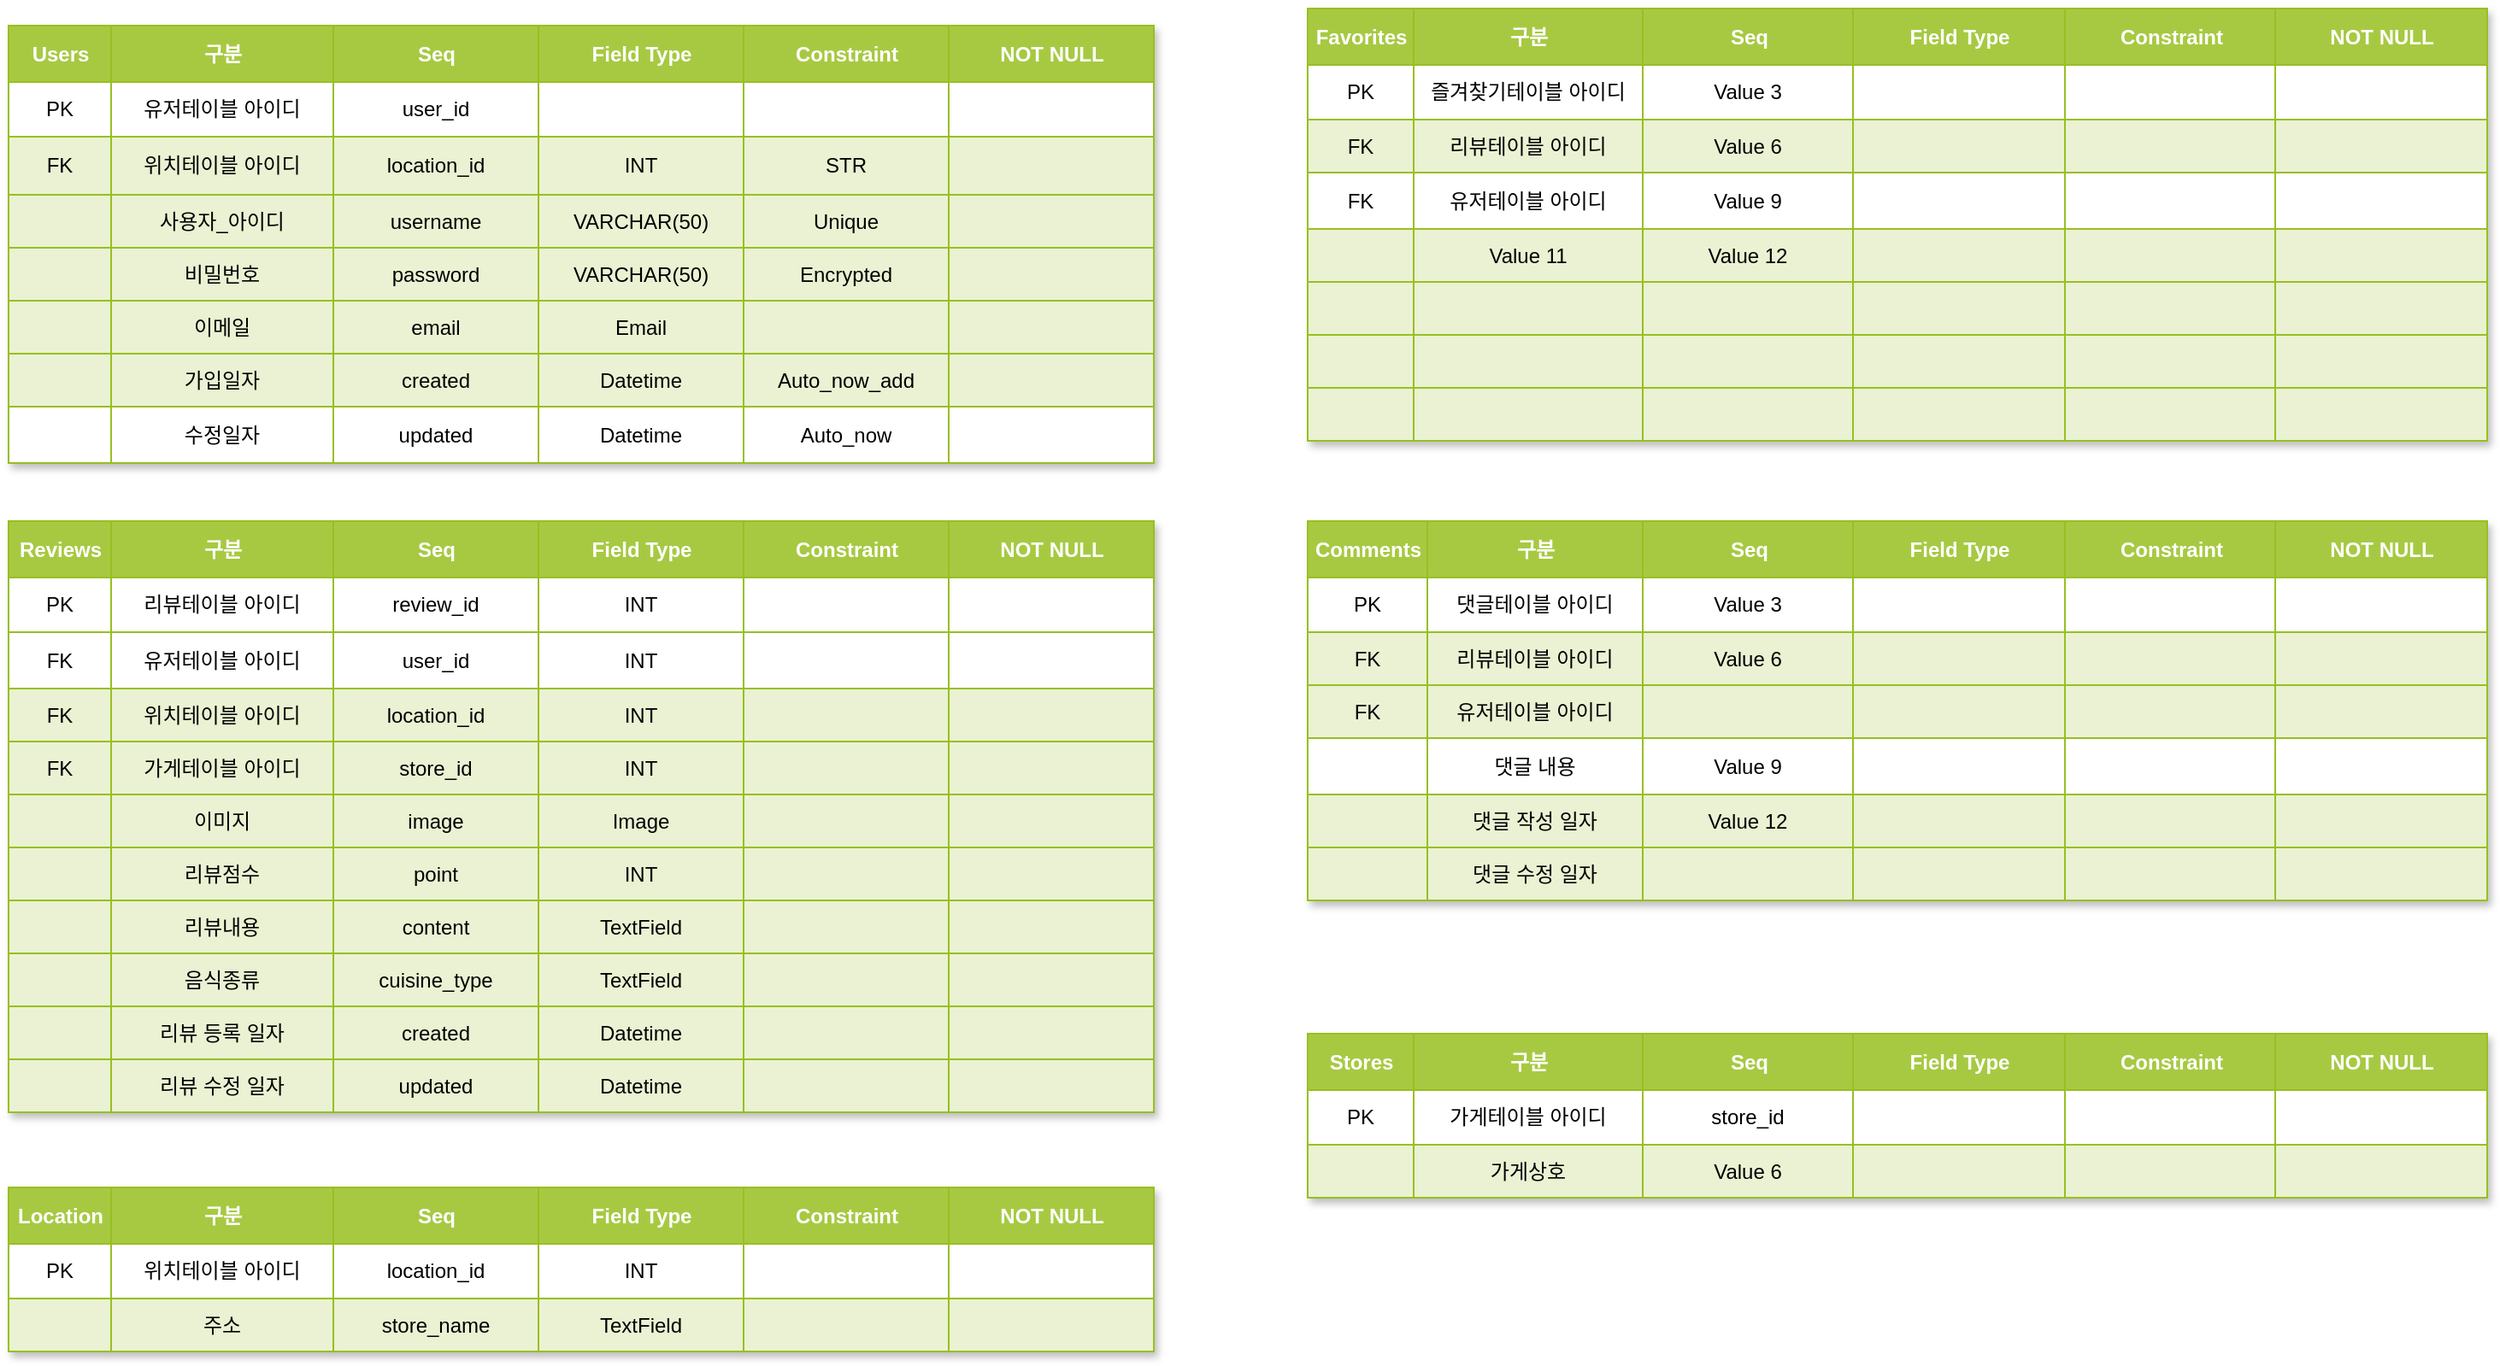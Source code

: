 <mxfile version="24.4.0" type="github">
  <diagram id="WCuDnnhV1vsW81LaeUw5" name="페이지-2">
    <mxGraphModel dx="1447" dy="717" grid="1" gridSize="10" guides="1" tooltips="1" connect="1" arrows="1" fold="1" page="1" pageScale="1" pageWidth="1169" pageHeight="827" math="0" shadow="0">
      <root>
        <mxCell id="0" />
        <mxCell id="1" parent="0" />
        <mxCell id="kcfCH9ECL4U-9kLb-d-U-85" value="Assets" style="childLayout=tableLayout;recursiveResize=0;strokeColor=#98bf21;fillColor=#A7C942;shadow=1;" vertex="1" parent="1">
          <mxGeometry x="30" y="70" width="670" height="256" as="geometry" />
        </mxCell>
        <mxCell id="kcfCH9ECL4U-9kLb-d-U-86" style="shape=tableRow;horizontal=0;startSize=0;swimlaneHead=0;swimlaneBody=0;top=0;left=0;bottom=0;right=0;dropTarget=0;collapsible=0;recursiveResize=0;expand=0;fontStyle=0;strokeColor=inherit;fillColor=#ffffff;" vertex="1" parent="kcfCH9ECL4U-9kLb-d-U-85">
          <mxGeometry width="670" height="33" as="geometry" />
        </mxCell>
        <mxCell id="kcfCH9ECL4U-9kLb-d-U-87" value="Users" style="connectable=0;recursiveResize=0;strokeColor=inherit;fillColor=#A7C942;align=center;fontStyle=1;fontColor=#FFFFFF;html=1;" vertex="1" parent="kcfCH9ECL4U-9kLb-d-U-86">
          <mxGeometry width="60" height="33" as="geometry">
            <mxRectangle width="60" height="33" as="alternateBounds" />
          </mxGeometry>
        </mxCell>
        <mxCell id="kcfCH9ECL4U-9kLb-d-U-88" value="구분" style="connectable=0;recursiveResize=0;strokeColor=inherit;fillColor=#A7C942;align=center;fontStyle=1;fontColor=#FFFFFF;html=1;" vertex="1" parent="kcfCH9ECL4U-9kLb-d-U-86">
          <mxGeometry x="60" width="130" height="33" as="geometry">
            <mxRectangle width="130" height="33" as="alternateBounds" />
          </mxGeometry>
        </mxCell>
        <mxCell id="kcfCH9ECL4U-9kLb-d-U-89" value="Seq" style="connectable=0;recursiveResize=0;strokeColor=inherit;fillColor=#A7C942;align=center;fontStyle=1;fontColor=#FFFFFF;html=1;" vertex="1" parent="kcfCH9ECL4U-9kLb-d-U-86">
          <mxGeometry x="190" width="120" height="33" as="geometry">
            <mxRectangle width="120" height="33" as="alternateBounds" />
          </mxGeometry>
        </mxCell>
        <mxCell id="kcfCH9ECL4U-9kLb-d-U-106" value="Field Type" style="connectable=0;recursiveResize=0;strokeColor=inherit;fillColor=#A7C942;align=center;fontStyle=1;fontColor=#FFFFFF;html=1;" vertex="1" parent="kcfCH9ECL4U-9kLb-d-U-86">
          <mxGeometry x="310" width="120" height="33" as="geometry">
            <mxRectangle width="120" height="33" as="alternateBounds" />
          </mxGeometry>
        </mxCell>
        <mxCell id="kcfCH9ECL4U-9kLb-d-U-111" value="Constraint" style="connectable=0;recursiveResize=0;strokeColor=inherit;fillColor=#A7C942;align=center;fontStyle=1;fontColor=#FFFFFF;html=1;" vertex="1" parent="kcfCH9ECL4U-9kLb-d-U-86">
          <mxGeometry x="430" width="120" height="33" as="geometry">
            <mxRectangle width="120" height="33" as="alternateBounds" />
          </mxGeometry>
        </mxCell>
        <mxCell id="kcfCH9ECL4U-9kLb-d-U-244" value="NOT NULL" style="connectable=0;recursiveResize=0;strokeColor=inherit;fillColor=#A7C942;align=center;fontStyle=1;fontColor=#FFFFFF;html=1;" vertex="1" parent="kcfCH9ECL4U-9kLb-d-U-86">
          <mxGeometry x="550" width="120" height="33" as="geometry">
            <mxRectangle width="120" height="33" as="alternateBounds" />
          </mxGeometry>
        </mxCell>
        <mxCell id="kcfCH9ECL4U-9kLb-d-U-90" value="" style="shape=tableRow;horizontal=0;startSize=0;swimlaneHead=0;swimlaneBody=0;top=0;left=0;bottom=0;right=0;dropTarget=0;collapsible=0;recursiveResize=0;expand=0;fontStyle=0;strokeColor=inherit;fillColor=#ffffff;" vertex="1" parent="kcfCH9ECL4U-9kLb-d-U-85">
          <mxGeometry y="33" width="670" height="32" as="geometry" />
        </mxCell>
        <mxCell id="kcfCH9ECL4U-9kLb-d-U-91" value="PK" style="connectable=0;recursiveResize=0;strokeColor=inherit;fillColor=inherit;align=center;whiteSpace=wrap;html=1;" vertex="1" parent="kcfCH9ECL4U-9kLb-d-U-90">
          <mxGeometry width="60" height="32" as="geometry">
            <mxRectangle width="60" height="32" as="alternateBounds" />
          </mxGeometry>
        </mxCell>
        <mxCell id="kcfCH9ECL4U-9kLb-d-U-92" value="유저테이블 아이디" style="connectable=0;recursiveResize=0;strokeColor=inherit;fillColor=inherit;align=center;whiteSpace=wrap;html=1;" vertex="1" parent="kcfCH9ECL4U-9kLb-d-U-90">
          <mxGeometry x="60" width="130" height="32" as="geometry">
            <mxRectangle width="130" height="32" as="alternateBounds" />
          </mxGeometry>
        </mxCell>
        <mxCell id="kcfCH9ECL4U-9kLb-d-U-93" value="user_id" style="connectable=0;recursiveResize=0;strokeColor=inherit;fillColor=inherit;align=center;whiteSpace=wrap;html=1;" vertex="1" parent="kcfCH9ECL4U-9kLb-d-U-90">
          <mxGeometry x="190" width="120" height="32" as="geometry">
            <mxRectangle width="120" height="32" as="alternateBounds" />
          </mxGeometry>
        </mxCell>
        <mxCell id="kcfCH9ECL4U-9kLb-d-U-107" style="connectable=0;recursiveResize=0;strokeColor=inherit;fillColor=inherit;align=center;whiteSpace=wrap;html=1;" vertex="1" parent="kcfCH9ECL4U-9kLb-d-U-90">
          <mxGeometry x="310" width="120" height="32" as="geometry">
            <mxRectangle width="120" height="32" as="alternateBounds" />
          </mxGeometry>
        </mxCell>
        <mxCell id="kcfCH9ECL4U-9kLb-d-U-112" style="connectable=0;recursiveResize=0;strokeColor=inherit;fillColor=inherit;align=center;whiteSpace=wrap;html=1;" vertex="1" parent="kcfCH9ECL4U-9kLb-d-U-90">
          <mxGeometry x="430" width="120" height="32" as="geometry">
            <mxRectangle width="120" height="32" as="alternateBounds" />
          </mxGeometry>
        </mxCell>
        <mxCell id="kcfCH9ECL4U-9kLb-d-U-245" style="connectable=0;recursiveResize=0;strokeColor=inherit;fillColor=inherit;align=center;whiteSpace=wrap;html=1;" vertex="1" parent="kcfCH9ECL4U-9kLb-d-U-90">
          <mxGeometry x="550" width="120" height="32" as="geometry">
            <mxRectangle width="120" height="32" as="alternateBounds" />
          </mxGeometry>
        </mxCell>
        <mxCell id="kcfCH9ECL4U-9kLb-d-U-256" style="shape=tableRow;horizontal=0;startSize=0;swimlaneHead=0;swimlaneBody=0;top=0;left=0;bottom=0;right=0;dropTarget=0;collapsible=0;recursiveResize=0;expand=0;fontStyle=1;strokeColor=inherit;fillColor=#EAF2D3;" vertex="1" parent="kcfCH9ECL4U-9kLb-d-U-85">
          <mxGeometry y="65" width="670" height="34" as="geometry" />
        </mxCell>
        <mxCell id="kcfCH9ECL4U-9kLb-d-U-257" value="FK" style="connectable=0;recursiveResize=0;strokeColor=inherit;fillColor=inherit;whiteSpace=wrap;html=1;" vertex="1" parent="kcfCH9ECL4U-9kLb-d-U-256">
          <mxGeometry width="60" height="34" as="geometry">
            <mxRectangle width="60" height="34" as="alternateBounds" />
          </mxGeometry>
        </mxCell>
        <mxCell id="kcfCH9ECL4U-9kLb-d-U-258" value="위치테이블 아이디" style="connectable=0;recursiveResize=0;strokeColor=inherit;fillColor=inherit;whiteSpace=wrap;html=1;" vertex="1" parent="kcfCH9ECL4U-9kLb-d-U-256">
          <mxGeometry x="60" width="130" height="34" as="geometry">
            <mxRectangle width="130" height="34" as="alternateBounds" />
          </mxGeometry>
        </mxCell>
        <mxCell id="kcfCH9ECL4U-9kLb-d-U-259" value="location_id" style="connectable=0;recursiveResize=0;strokeColor=inherit;fillColor=inherit;whiteSpace=wrap;html=1;" vertex="1" parent="kcfCH9ECL4U-9kLb-d-U-256">
          <mxGeometry x="190" width="120" height="34" as="geometry">
            <mxRectangle width="120" height="34" as="alternateBounds" />
          </mxGeometry>
        </mxCell>
        <mxCell id="kcfCH9ECL4U-9kLb-d-U-260" value="INT" style="connectable=0;recursiveResize=0;strokeColor=inherit;fillColor=inherit;whiteSpace=wrap;html=1;" vertex="1" parent="kcfCH9ECL4U-9kLb-d-U-256">
          <mxGeometry x="310" width="120" height="34" as="geometry">
            <mxRectangle width="120" height="34" as="alternateBounds" />
          </mxGeometry>
        </mxCell>
        <mxCell id="kcfCH9ECL4U-9kLb-d-U-261" value="STR" style="connectable=0;recursiveResize=0;strokeColor=inherit;fillColor=inherit;whiteSpace=wrap;html=1;" vertex="1" parent="kcfCH9ECL4U-9kLb-d-U-256">
          <mxGeometry x="430" width="120" height="34" as="geometry">
            <mxRectangle width="120" height="34" as="alternateBounds" />
          </mxGeometry>
        </mxCell>
        <mxCell id="kcfCH9ECL4U-9kLb-d-U-262" style="connectable=0;recursiveResize=0;strokeColor=inherit;fillColor=inherit;whiteSpace=wrap;html=1;" vertex="1" parent="kcfCH9ECL4U-9kLb-d-U-256">
          <mxGeometry x="550" width="120" height="34" as="geometry">
            <mxRectangle width="120" height="34" as="alternateBounds" />
          </mxGeometry>
        </mxCell>
        <mxCell id="kcfCH9ECL4U-9kLb-d-U-249" style="shape=tableRow;horizontal=0;startSize=0;swimlaneHead=0;swimlaneBody=0;top=0;left=0;bottom=0;right=0;dropTarget=0;collapsible=0;recursiveResize=0;expand=0;fontStyle=1;strokeColor=inherit;fillColor=#EAF2D3;" vertex="1" parent="kcfCH9ECL4U-9kLb-d-U-85">
          <mxGeometry y="99" width="670" height="31" as="geometry" />
        </mxCell>
        <mxCell id="kcfCH9ECL4U-9kLb-d-U-250" value="" style="connectable=0;recursiveResize=0;strokeColor=inherit;fillColor=inherit;whiteSpace=wrap;html=1;" vertex="1" parent="kcfCH9ECL4U-9kLb-d-U-249">
          <mxGeometry width="60" height="31" as="geometry">
            <mxRectangle width="60" height="31" as="alternateBounds" />
          </mxGeometry>
        </mxCell>
        <mxCell id="kcfCH9ECL4U-9kLb-d-U-251" value="사용자_아이디" style="connectable=0;recursiveResize=0;strokeColor=inherit;fillColor=inherit;whiteSpace=wrap;html=1;" vertex="1" parent="kcfCH9ECL4U-9kLb-d-U-249">
          <mxGeometry x="60" width="130" height="31" as="geometry">
            <mxRectangle width="130" height="31" as="alternateBounds" />
          </mxGeometry>
        </mxCell>
        <mxCell id="kcfCH9ECL4U-9kLb-d-U-252" value="username" style="connectable=0;recursiveResize=0;strokeColor=inherit;fillColor=inherit;whiteSpace=wrap;html=1;" vertex="1" parent="kcfCH9ECL4U-9kLb-d-U-249">
          <mxGeometry x="190" width="120" height="31" as="geometry">
            <mxRectangle width="120" height="31" as="alternateBounds" />
          </mxGeometry>
        </mxCell>
        <mxCell id="kcfCH9ECL4U-9kLb-d-U-253" value="VARCHAR(50)" style="connectable=0;recursiveResize=0;strokeColor=inherit;fillColor=inherit;whiteSpace=wrap;html=1;" vertex="1" parent="kcfCH9ECL4U-9kLb-d-U-249">
          <mxGeometry x="310" width="120" height="31" as="geometry">
            <mxRectangle width="120" height="31" as="alternateBounds" />
          </mxGeometry>
        </mxCell>
        <mxCell id="kcfCH9ECL4U-9kLb-d-U-254" value="Unique" style="connectable=0;recursiveResize=0;strokeColor=inherit;fillColor=inherit;whiteSpace=wrap;html=1;" vertex="1" parent="kcfCH9ECL4U-9kLb-d-U-249">
          <mxGeometry x="430" width="120" height="31" as="geometry">
            <mxRectangle width="120" height="31" as="alternateBounds" />
          </mxGeometry>
        </mxCell>
        <mxCell id="kcfCH9ECL4U-9kLb-d-U-255" style="connectable=0;recursiveResize=0;strokeColor=inherit;fillColor=inherit;whiteSpace=wrap;html=1;" vertex="1" parent="kcfCH9ECL4U-9kLb-d-U-249">
          <mxGeometry x="550" width="120" height="31" as="geometry">
            <mxRectangle width="120" height="31" as="alternateBounds" />
          </mxGeometry>
        </mxCell>
        <mxCell id="kcfCH9ECL4U-9kLb-d-U-94" value="" style="shape=tableRow;horizontal=0;startSize=0;swimlaneHead=0;swimlaneBody=0;top=0;left=0;bottom=0;right=0;dropTarget=0;collapsible=0;recursiveResize=0;expand=0;fontStyle=1;strokeColor=inherit;fillColor=#EAF2D3;" vertex="1" parent="kcfCH9ECL4U-9kLb-d-U-85">
          <mxGeometry y="130" width="670" height="31" as="geometry" />
        </mxCell>
        <mxCell id="kcfCH9ECL4U-9kLb-d-U-95" value="" style="connectable=0;recursiveResize=0;strokeColor=inherit;fillColor=inherit;whiteSpace=wrap;html=1;" vertex="1" parent="kcfCH9ECL4U-9kLb-d-U-94">
          <mxGeometry width="60" height="31" as="geometry">
            <mxRectangle width="60" height="31" as="alternateBounds" />
          </mxGeometry>
        </mxCell>
        <mxCell id="kcfCH9ECL4U-9kLb-d-U-96" value="비밀번호" style="connectable=0;recursiveResize=0;strokeColor=inherit;fillColor=inherit;whiteSpace=wrap;html=1;" vertex="1" parent="kcfCH9ECL4U-9kLb-d-U-94">
          <mxGeometry x="60" width="130" height="31" as="geometry">
            <mxRectangle width="130" height="31" as="alternateBounds" />
          </mxGeometry>
        </mxCell>
        <mxCell id="kcfCH9ECL4U-9kLb-d-U-97" value="password" style="connectable=0;recursiveResize=0;strokeColor=inherit;fillColor=inherit;whiteSpace=wrap;html=1;" vertex="1" parent="kcfCH9ECL4U-9kLb-d-U-94">
          <mxGeometry x="190" width="120" height="31" as="geometry">
            <mxRectangle width="120" height="31" as="alternateBounds" />
          </mxGeometry>
        </mxCell>
        <mxCell id="kcfCH9ECL4U-9kLb-d-U-108" value="VARCHAR(50)" style="connectable=0;recursiveResize=0;strokeColor=inherit;fillColor=inherit;whiteSpace=wrap;html=1;" vertex="1" parent="kcfCH9ECL4U-9kLb-d-U-94">
          <mxGeometry x="310" width="120" height="31" as="geometry">
            <mxRectangle width="120" height="31" as="alternateBounds" />
          </mxGeometry>
        </mxCell>
        <mxCell id="kcfCH9ECL4U-9kLb-d-U-113" value="Encrypted" style="connectable=0;recursiveResize=0;strokeColor=inherit;fillColor=inherit;whiteSpace=wrap;html=1;" vertex="1" parent="kcfCH9ECL4U-9kLb-d-U-94">
          <mxGeometry x="430" width="120" height="31" as="geometry">
            <mxRectangle width="120" height="31" as="alternateBounds" />
          </mxGeometry>
        </mxCell>
        <mxCell id="kcfCH9ECL4U-9kLb-d-U-246" style="connectable=0;recursiveResize=0;strokeColor=inherit;fillColor=inherit;whiteSpace=wrap;html=1;" vertex="1" parent="kcfCH9ECL4U-9kLb-d-U-94">
          <mxGeometry x="550" width="120" height="31" as="geometry">
            <mxRectangle width="120" height="31" as="alternateBounds" />
          </mxGeometry>
        </mxCell>
        <mxCell id="kcfCH9ECL4U-9kLb-d-U-102" value="" style="shape=tableRow;horizontal=0;startSize=0;swimlaneHead=0;swimlaneBody=0;top=0;left=0;bottom=0;right=0;dropTarget=0;collapsible=0;recursiveResize=0;expand=0;fontStyle=1;strokeColor=inherit;fillColor=#EAF2D3;" vertex="1" parent="kcfCH9ECL4U-9kLb-d-U-85">
          <mxGeometry y="161" width="670" height="31" as="geometry" />
        </mxCell>
        <mxCell id="kcfCH9ECL4U-9kLb-d-U-103" value="" style="connectable=0;recursiveResize=0;strokeColor=inherit;fillColor=inherit;whiteSpace=wrap;html=1;" vertex="1" parent="kcfCH9ECL4U-9kLb-d-U-102">
          <mxGeometry width="60" height="31" as="geometry">
            <mxRectangle width="60" height="31" as="alternateBounds" />
          </mxGeometry>
        </mxCell>
        <mxCell id="kcfCH9ECL4U-9kLb-d-U-104" value="이메일" style="connectable=0;recursiveResize=0;strokeColor=inherit;fillColor=inherit;whiteSpace=wrap;html=1;" vertex="1" parent="kcfCH9ECL4U-9kLb-d-U-102">
          <mxGeometry x="60" width="130" height="31" as="geometry">
            <mxRectangle width="130" height="31" as="alternateBounds" />
          </mxGeometry>
        </mxCell>
        <mxCell id="kcfCH9ECL4U-9kLb-d-U-105" value="email" style="connectable=0;recursiveResize=0;strokeColor=inherit;fillColor=inherit;whiteSpace=wrap;html=1;" vertex="1" parent="kcfCH9ECL4U-9kLb-d-U-102">
          <mxGeometry x="190" width="120" height="31" as="geometry">
            <mxRectangle width="120" height="31" as="alternateBounds" />
          </mxGeometry>
        </mxCell>
        <mxCell id="kcfCH9ECL4U-9kLb-d-U-110" value="Email" style="connectable=0;recursiveResize=0;strokeColor=inherit;fillColor=inherit;whiteSpace=wrap;html=1;" vertex="1" parent="kcfCH9ECL4U-9kLb-d-U-102">
          <mxGeometry x="310" width="120" height="31" as="geometry">
            <mxRectangle width="120" height="31" as="alternateBounds" />
          </mxGeometry>
        </mxCell>
        <mxCell id="kcfCH9ECL4U-9kLb-d-U-115" style="connectable=0;recursiveResize=0;strokeColor=inherit;fillColor=inherit;whiteSpace=wrap;html=1;" vertex="1" parent="kcfCH9ECL4U-9kLb-d-U-102">
          <mxGeometry x="430" width="120" height="31" as="geometry">
            <mxRectangle width="120" height="31" as="alternateBounds" />
          </mxGeometry>
        </mxCell>
        <mxCell id="kcfCH9ECL4U-9kLb-d-U-248" style="connectable=0;recursiveResize=0;strokeColor=inherit;fillColor=inherit;whiteSpace=wrap;html=1;" vertex="1" parent="kcfCH9ECL4U-9kLb-d-U-102">
          <mxGeometry x="550" width="120" height="31" as="geometry">
            <mxRectangle width="120" height="31" as="alternateBounds" />
          </mxGeometry>
        </mxCell>
        <mxCell id="kcfCH9ECL4U-9kLb-d-U-263" style="shape=tableRow;horizontal=0;startSize=0;swimlaneHead=0;swimlaneBody=0;top=0;left=0;bottom=0;right=0;dropTarget=0;collapsible=0;recursiveResize=0;expand=0;fontStyle=1;strokeColor=inherit;fillColor=#EAF2D3;" vertex="1" parent="kcfCH9ECL4U-9kLb-d-U-85">
          <mxGeometry y="192" width="670" height="31" as="geometry" />
        </mxCell>
        <mxCell id="kcfCH9ECL4U-9kLb-d-U-264" style="connectable=0;recursiveResize=0;strokeColor=inherit;fillColor=inherit;whiteSpace=wrap;html=1;" vertex="1" parent="kcfCH9ECL4U-9kLb-d-U-263">
          <mxGeometry width="60" height="31" as="geometry">
            <mxRectangle width="60" height="31" as="alternateBounds" />
          </mxGeometry>
        </mxCell>
        <mxCell id="kcfCH9ECL4U-9kLb-d-U-265" value="가입일자" style="connectable=0;recursiveResize=0;strokeColor=inherit;fillColor=inherit;whiteSpace=wrap;html=1;" vertex="1" parent="kcfCH9ECL4U-9kLb-d-U-263">
          <mxGeometry x="60" width="130" height="31" as="geometry">
            <mxRectangle width="130" height="31" as="alternateBounds" />
          </mxGeometry>
        </mxCell>
        <mxCell id="kcfCH9ECL4U-9kLb-d-U-266" value="created" style="connectable=0;recursiveResize=0;strokeColor=inherit;fillColor=inherit;whiteSpace=wrap;html=1;" vertex="1" parent="kcfCH9ECL4U-9kLb-d-U-263">
          <mxGeometry x="190" width="120" height="31" as="geometry">
            <mxRectangle width="120" height="31" as="alternateBounds" />
          </mxGeometry>
        </mxCell>
        <mxCell id="kcfCH9ECL4U-9kLb-d-U-267" value="Datetime" style="connectable=0;recursiveResize=0;strokeColor=inherit;fillColor=inherit;whiteSpace=wrap;html=1;" vertex="1" parent="kcfCH9ECL4U-9kLb-d-U-263">
          <mxGeometry x="310" width="120" height="31" as="geometry">
            <mxRectangle width="120" height="31" as="alternateBounds" />
          </mxGeometry>
        </mxCell>
        <mxCell id="kcfCH9ECL4U-9kLb-d-U-268" value="Auto_now_add" style="connectable=0;recursiveResize=0;strokeColor=inherit;fillColor=inherit;whiteSpace=wrap;html=1;" vertex="1" parent="kcfCH9ECL4U-9kLb-d-U-263">
          <mxGeometry x="430" width="120" height="31" as="geometry">
            <mxRectangle width="120" height="31" as="alternateBounds" />
          </mxGeometry>
        </mxCell>
        <mxCell id="kcfCH9ECL4U-9kLb-d-U-269" style="connectable=0;recursiveResize=0;strokeColor=inherit;fillColor=inherit;whiteSpace=wrap;html=1;" vertex="1" parent="kcfCH9ECL4U-9kLb-d-U-263">
          <mxGeometry x="550" width="120" height="31" as="geometry">
            <mxRectangle width="120" height="31" as="alternateBounds" />
          </mxGeometry>
        </mxCell>
        <mxCell id="kcfCH9ECL4U-9kLb-d-U-98" value="" style="shape=tableRow;horizontal=0;startSize=0;swimlaneHead=0;swimlaneBody=0;top=0;left=0;bottom=0;right=0;dropTarget=0;collapsible=0;recursiveResize=0;expand=0;fontStyle=0;strokeColor=inherit;fillColor=#ffffff;" vertex="1" parent="kcfCH9ECL4U-9kLb-d-U-85">
          <mxGeometry y="223" width="670" height="33" as="geometry" />
        </mxCell>
        <mxCell id="kcfCH9ECL4U-9kLb-d-U-99" value="" style="connectable=0;recursiveResize=0;strokeColor=inherit;fillColor=inherit;fontStyle=0;align=center;whiteSpace=wrap;html=1;" vertex="1" parent="kcfCH9ECL4U-9kLb-d-U-98">
          <mxGeometry width="60" height="33" as="geometry">
            <mxRectangle width="60" height="33" as="alternateBounds" />
          </mxGeometry>
        </mxCell>
        <mxCell id="kcfCH9ECL4U-9kLb-d-U-100" value="수정일자" style="connectable=0;recursiveResize=0;strokeColor=inherit;fillColor=inherit;fontStyle=0;align=center;whiteSpace=wrap;html=1;" vertex="1" parent="kcfCH9ECL4U-9kLb-d-U-98">
          <mxGeometry x="60" width="130" height="33" as="geometry">
            <mxRectangle width="130" height="33" as="alternateBounds" />
          </mxGeometry>
        </mxCell>
        <mxCell id="kcfCH9ECL4U-9kLb-d-U-101" value="updated" style="connectable=0;recursiveResize=0;strokeColor=inherit;fillColor=inherit;fontStyle=0;align=center;whiteSpace=wrap;html=1;" vertex="1" parent="kcfCH9ECL4U-9kLb-d-U-98">
          <mxGeometry x="190" width="120" height="33" as="geometry">
            <mxRectangle width="120" height="33" as="alternateBounds" />
          </mxGeometry>
        </mxCell>
        <mxCell id="kcfCH9ECL4U-9kLb-d-U-109" value="Datetime" style="connectable=0;recursiveResize=0;strokeColor=inherit;fillColor=inherit;fontStyle=0;align=center;whiteSpace=wrap;html=1;" vertex="1" parent="kcfCH9ECL4U-9kLb-d-U-98">
          <mxGeometry x="310" width="120" height="33" as="geometry">
            <mxRectangle width="120" height="33" as="alternateBounds" />
          </mxGeometry>
        </mxCell>
        <mxCell id="kcfCH9ECL4U-9kLb-d-U-114" value="Auto_now" style="connectable=0;recursiveResize=0;strokeColor=inherit;fillColor=inherit;fontStyle=0;align=center;whiteSpace=wrap;html=1;" vertex="1" parent="kcfCH9ECL4U-9kLb-d-U-98">
          <mxGeometry x="430" width="120" height="33" as="geometry">
            <mxRectangle width="120" height="33" as="alternateBounds" />
          </mxGeometry>
        </mxCell>
        <mxCell id="kcfCH9ECL4U-9kLb-d-U-247" style="connectable=0;recursiveResize=0;strokeColor=inherit;fillColor=inherit;fontStyle=0;align=center;whiteSpace=wrap;html=1;" vertex="1" parent="kcfCH9ECL4U-9kLb-d-U-98">
          <mxGeometry x="550" width="120" height="33" as="geometry">
            <mxRectangle width="120" height="33" as="alternateBounds" />
          </mxGeometry>
        </mxCell>
        <mxCell id="kcfCH9ECL4U-9kLb-d-U-291" value="Assets" style="childLayout=tableLayout;recursiveResize=0;strokeColor=#98bf21;fillColor=#A7C942;shadow=1;" vertex="1" parent="1">
          <mxGeometry x="30" y="750" width="670" height="96" as="geometry" />
        </mxCell>
        <mxCell id="kcfCH9ECL4U-9kLb-d-U-292" style="shape=tableRow;horizontal=0;startSize=0;swimlaneHead=0;swimlaneBody=0;top=0;left=0;bottom=0;right=0;dropTarget=0;collapsible=0;recursiveResize=0;expand=0;fontStyle=0;strokeColor=inherit;fillColor=#ffffff;" vertex="1" parent="kcfCH9ECL4U-9kLb-d-U-291">
          <mxGeometry width="670" height="33" as="geometry" />
        </mxCell>
        <mxCell id="kcfCH9ECL4U-9kLb-d-U-293" value="Location" style="connectable=0;recursiveResize=0;strokeColor=inherit;fillColor=#A7C942;align=center;fontStyle=1;fontColor=#FFFFFF;html=1;" vertex="1" parent="kcfCH9ECL4U-9kLb-d-U-292">
          <mxGeometry width="60" height="33" as="geometry">
            <mxRectangle width="60" height="33" as="alternateBounds" />
          </mxGeometry>
        </mxCell>
        <mxCell id="kcfCH9ECL4U-9kLb-d-U-294" value="구분" style="connectable=0;recursiveResize=0;strokeColor=inherit;fillColor=#A7C942;align=center;fontStyle=1;fontColor=#FFFFFF;html=1;" vertex="1" parent="kcfCH9ECL4U-9kLb-d-U-292">
          <mxGeometry x="60" width="130" height="33" as="geometry">
            <mxRectangle width="130" height="33" as="alternateBounds" />
          </mxGeometry>
        </mxCell>
        <mxCell id="kcfCH9ECL4U-9kLb-d-U-295" value="Seq" style="connectable=0;recursiveResize=0;strokeColor=inherit;fillColor=#A7C942;align=center;fontStyle=1;fontColor=#FFFFFF;html=1;" vertex="1" parent="kcfCH9ECL4U-9kLb-d-U-292">
          <mxGeometry x="190" width="120" height="33" as="geometry">
            <mxRectangle width="120" height="33" as="alternateBounds" />
          </mxGeometry>
        </mxCell>
        <mxCell id="kcfCH9ECL4U-9kLb-d-U-296" value="Field Type" style="connectable=0;recursiveResize=0;strokeColor=inherit;fillColor=#A7C942;align=center;fontStyle=1;fontColor=#FFFFFF;html=1;" vertex="1" parent="kcfCH9ECL4U-9kLb-d-U-292">
          <mxGeometry x="310" width="120" height="33" as="geometry">
            <mxRectangle width="120" height="33" as="alternateBounds" />
          </mxGeometry>
        </mxCell>
        <mxCell id="kcfCH9ECL4U-9kLb-d-U-297" value="Constraint" style="connectable=0;recursiveResize=0;strokeColor=inherit;fillColor=#A7C942;align=center;fontStyle=1;fontColor=#FFFFFF;html=1;" vertex="1" parent="kcfCH9ECL4U-9kLb-d-U-292">
          <mxGeometry x="430" width="120" height="33" as="geometry">
            <mxRectangle width="120" height="33" as="alternateBounds" />
          </mxGeometry>
        </mxCell>
        <mxCell id="kcfCH9ECL4U-9kLb-d-U-298" value="NOT NULL" style="connectable=0;recursiveResize=0;strokeColor=inherit;fillColor=#A7C942;align=center;fontStyle=1;fontColor=#FFFFFF;html=1;" vertex="1" parent="kcfCH9ECL4U-9kLb-d-U-292">
          <mxGeometry x="550" width="120" height="33" as="geometry">
            <mxRectangle width="120" height="33" as="alternateBounds" />
          </mxGeometry>
        </mxCell>
        <mxCell id="kcfCH9ECL4U-9kLb-d-U-299" value="" style="shape=tableRow;horizontal=0;startSize=0;swimlaneHead=0;swimlaneBody=0;top=0;left=0;bottom=0;right=0;dropTarget=0;collapsible=0;recursiveResize=0;expand=0;fontStyle=0;strokeColor=inherit;fillColor=#ffffff;" vertex="1" parent="kcfCH9ECL4U-9kLb-d-U-291">
          <mxGeometry y="33" width="670" height="32" as="geometry" />
        </mxCell>
        <mxCell id="kcfCH9ECL4U-9kLb-d-U-300" value="PK" style="connectable=0;recursiveResize=0;strokeColor=inherit;fillColor=inherit;align=center;whiteSpace=wrap;html=1;" vertex="1" parent="kcfCH9ECL4U-9kLb-d-U-299">
          <mxGeometry width="60" height="32" as="geometry">
            <mxRectangle width="60" height="32" as="alternateBounds" />
          </mxGeometry>
        </mxCell>
        <mxCell id="kcfCH9ECL4U-9kLb-d-U-301" value="위치테이블 아이디" style="connectable=0;recursiveResize=0;strokeColor=inherit;fillColor=inherit;align=center;whiteSpace=wrap;html=1;" vertex="1" parent="kcfCH9ECL4U-9kLb-d-U-299">
          <mxGeometry x="60" width="130" height="32" as="geometry">
            <mxRectangle width="130" height="32" as="alternateBounds" />
          </mxGeometry>
        </mxCell>
        <mxCell id="kcfCH9ECL4U-9kLb-d-U-302" value="location_id" style="connectable=0;recursiveResize=0;strokeColor=inherit;fillColor=inherit;align=center;whiteSpace=wrap;html=1;" vertex="1" parent="kcfCH9ECL4U-9kLb-d-U-299">
          <mxGeometry x="190" width="120" height="32" as="geometry">
            <mxRectangle width="120" height="32" as="alternateBounds" />
          </mxGeometry>
        </mxCell>
        <mxCell id="kcfCH9ECL4U-9kLb-d-U-303" value="INT" style="connectable=0;recursiveResize=0;strokeColor=inherit;fillColor=inherit;align=center;whiteSpace=wrap;html=1;" vertex="1" parent="kcfCH9ECL4U-9kLb-d-U-299">
          <mxGeometry x="310" width="120" height="32" as="geometry">
            <mxRectangle width="120" height="32" as="alternateBounds" />
          </mxGeometry>
        </mxCell>
        <mxCell id="kcfCH9ECL4U-9kLb-d-U-304" style="connectable=0;recursiveResize=0;strokeColor=inherit;fillColor=inherit;align=center;whiteSpace=wrap;html=1;" vertex="1" parent="kcfCH9ECL4U-9kLb-d-U-299">
          <mxGeometry x="430" width="120" height="32" as="geometry">
            <mxRectangle width="120" height="32" as="alternateBounds" />
          </mxGeometry>
        </mxCell>
        <mxCell id="kcfCH9ECL4U-9kLb-d-U-305" style="connectable=0;recursiveResize=0;strokeColor=inherit;fillColor=inherit;align=center;whiteSpace=wrap;html=1;" vertex="1" parent="kcfCH9ECL4U-9kLb-d-U-299">
          <mxGeometry x="550" width="120" height="32" as="geometry">
            <mxRectangle width="120" height="32" as="alternateBounds" />
          </mxGeometry>
        </mxCell>
        <mxCell id="kcfCH9ECL4U-9kLb-d-U-306" value="" style="shape=tableRow;horizontal=0;startSize=0;swimlaneHead=0;swimlaneBody=0;top=0;left=0;bottom=0;right=0;dropTarget=0;collapsible=0;recursiveResize=0;expand=0;fontStyle=1;strokeColor=inherit;fillColor=#EAF2D3;" vertex="1" parent="kcfCH9ECL4U-9kLb-d-U-291">
          <mxGeometry y="65" width="670" height="31" as="geometry" />
        </mxCell>
        <mxCell id="kcfCH9ECL4U-9kLb-d-U-307" value="" style="connectable=0;recursiveResize=0;strokeColor=inherit;fillColor=inherit;whiteSpace=wrap;html=1;" vertex="1" parent="kcfCH9ECL4U-9kLb-d-U-306">
          <mxGeometry width="60" height="31" as="geometry">
            <mxRectangle width="60" height="31" as="alternateBounds" />
          </mxGeometry>
        </mxCell>
        <mxCell id="kcfCH9ECL4U-9kLb-d-U-308" value="주소" style="connectable=0;recursiveResize=0;strokeColor=inherit;fillColor=inherit;whiteSpace=wrap;html=1;" vertex="1" parent="kcfCH9ECL4U-9kLb-d-U-306">
          <mxGeometry x="60" width="130" height="31" as="geometry">
            <mxRectangle width="130" height="31" as="alternateBounds" />
          </mxGeometry>
        </mxCell>
        <mxCell id="kcfCH9ECL4U-9kLb-d-U-309" value="store_name" style="connectable=0;recursiveResize=0;strokeColor=inherit;fillColor=inherit;whiteSpace=wrap;html=1;" vertex="1" parent="kcfCH9ECL4U-9kLb-d-U-306">
          <mxGeometry x="190" width="120" height="31" as="geometry">
            <mxRectangle width="120" height="31" as="alternateBounds" />
          </mxGeometry>
        </mxCell>
        <mxCell id="kcfCH9ECL4U-9kLb-d-U-310" value="TextField" style="connectable=0;recursiveResize=0;strokeColor=inherit;fillColor=inherit;whiteSpace=wrap;html=1;" vertex="1" parent="kcfCH9ECL4U-9kLb-d-U-306">
          <mxGeometry x="310" width="120" height="31" as="geometry">
            <mxRectangle width="120" height="31" as="alternateBounds" />
          </mxGeometry>
        </mxCell>
        <mxCell id="kcfCH9ECL4U-9kLb-d-U-311" style="connectable=0;recursiveResize=0;strokeColor=inherit;fillColor=inherit;whiteSpace=wrap;html=1;" vertex="1" parent="kcfCH9ECL4U-9kLb-d-U-306">
          <mxGeometry x="430" width="120" height="31" as="geometry">
            <mxRectangle width="120" height="31" as="alternateBounds" />
          </mxGeometry>
        </mxCell>
        <mxCell id="kcfCH9ECL4U-9kLb-d-U-312" style="connectable=0;recursiveResize=0;strokeColor=inherit;fillColor=inherit;whiteSpace=wrap;html=1;" vertex="1" parent="kcfCH9ECL4U-9kLb-d-U-306">
          <mxGeometry x="550" width="120" height="31" as="geometry">
            <mxRectangle width="120" height="31" as="alternateBounds" />
          </mxGeometry>
        </mxCell>
        <mxCell id="kcfCH9ECL4U-9kLb-d-U-348" value="Assets" style="childLayout=tableLayout;recursiveResize=0;strokeColor=#98bf21;fillColor=#A7C942;shadow=1;" vertex="1" parent="1">
          <mxGeometry x="790" y="660" width="690" height="96" as="geometry" />
        </mxCell>
        <mxCell id="kcfCH9ECL4U-9kLb-d-U-349" style="shape=tableRow;horizontal=0;startSize=0;swimlaneHead=0;swimlaneBody=0;top=0;left=0;bottom=0;right=0;dropTarget=0;collapsible=0;recursiveResize=0;expand=0;fontStyle=0;strokeColor=inherit;fillColor=#ffffff;" vertex="1" parent="kcfCH9ECL4U-9kLb-d-U-348">
          <mxGeometry width="690" height="33" as="geometry" />
        </mxCell>
        <mxCell id="kcfCH9ECL4U-9kLb-d-U-350" value="Stores" style="connectable=0;recursiveResize=0;strokeColor=inherit;fillColor=#A7C942;align=center;fontStyle=1;fontColor=#FFFFFF;html=1;" vertex="1" parent="kcfCH9ECL4U-9kLb-d-U-349">
          <mxGeometry width="62" height="33" as="geometry">
            <mxRectangle width="62" height="33" as="alternateBounds" />
          </mxGeometry>
        </mxCell>
        <mxCell id="kcfCH9ECL4U-9kLb-d-U-351" value="구분" style="connectable=0;recursiveResize=0;strokeColor=inherit;fillColor=#A7C942;align=center;fontStyle=1;fontColor=#FFFFFF;html=1;" vertex="1" parent="kcfCH9ECL4U-9kLb-d-U-349">
          <mxGeometry x="62" width="134" height="33" as="geometry">
            <mxRectangle width="134" height="33" as="alternateBounds" />
          </mxGeometry>
        </mxCell>
        <mxCell id="kcfCH9ECL4U-9kLb-d-U-352" value="Seq" style="connectable=0;recursiveResize=0;strokeColor=inherit;fillColor=#A7C942;align=center;fontStyle=1;fontColor=#FFFFFF;html=1;" vertex="1" parent="kcfCH9ECL4U-9kLb-d-U-349">
          <mxGeometry x="196" width="123" height="33" as="geometry">
            <mxRectangle width="123" height="33" as="alternateBounds" />
          </mxGeometry>
        </mxCell>
        <mxCell id="kcfCH9ECL4U-9kLb-d-U-353" value="Field Type" style="connectable=0;recursiveResize=0;strokeColor=inherit;fillColor=#A7C942;align=center;fontStyle=1;fontColor=#FFFFFF;html=1;" vertex="1" parent="kcfCH9ECL4U-9kLb-d-U-349">
          <mxGeometry x="319" width="124" height="33" as="geometry">
            <mxRectangle width="124" height="33" as="alternateBounds" />
          </mxGeometry>
        </mxCell>
        <mxCell id="kcfCH9ECL4U-9kLb-d-U-354" value="Constraint" style="connectable=0;recursiveResize=0;strokeColor=inherit;fillColor=#A7C942;align=center;fontStyle=1;fontColor=#FFFFFF;html=1;" vertex="1" parent="kcfCH9ECL4U-9kLb-d-U-349">
          <mxGeometry x="443" width="123" height="33" as="geometry">
            <mxRectangle width="123" height="33" as="alternateBounds" />
          </mxGeometry>
        </mxCell>
        <mxCell id="kcfCH9ECL4U-9kLb-d-U-355" value="NOT NULL" style="connectable=0;recursiveResize=0;strokeColor=inherit;fillColor=#A7C942;align=center;fontStyle=1;fontColor=#FFFFFF;html=1;" vertex="1" parent="kcfCH9ECL4U-9kLb-d-U-349">
          <mxGeometry x="566" width="124" height="33" as="geometry">
            <mxRectangle width="124" height="33" as="alternateBounds" />
          </mxGeometry>
        </mxCell>
        <mxCell id="kcfCH9ECL4U-9kLb-d-U-356" value="" style="shape=tableRow;horizontal=0;startSize=0;swimlaneHead=0;swimlaneBody=0;top=0;left=0;bottom=0;right=0;dropTarget=0;collapsible=0;recursiveResize=0;expand=0;fontStyle=0;strokeColor=inherit;fillColor=#ffffff;" vertex="1" parent="kcfCH9ECL4U-9kLb-d-U-348">
          <mxGeometry y="33" width="690" height="32" as="geometry" />
        </mxCell>
        <mxCell id="kcfCH9ECL4U-9kLb-d-U-357" value="PK" style="connectable=0;recursiveResize=0;strokeColor=inherit;fillColor=inherit;align=center;whiteSpace=wrap;html=1;" vertex="1" parent="kcfCH9ECL4U-9kLb-d-U-356">
          <mxGeometry width="62" height="32" as="geometry">
            <mxRectangle width="62" height="32" as="alternateBounds" />
          </mxGeometry>
        </mxCell>
        <mxCell id="kcfCH9ECL4U-9kLb-d-U-358" value="가게테이블 아이디" style="connectable=0;recursiveResize=0;strokeColor=inherit;fillColor=inherit;align=center;whiteSpace=wrap;html=1;" vertex="1" parent="kcfCH9ECL4U-9kLb-d-U-356">
          <mxGeometry x="62" width="134" height="32" as="geometry">
            <mxRectangle width="134" height="32" as="alternateBounds" />
          </mxGeometry>
        </mxCell>
        <mxCell id="kcfCH9ECL4U-9kLb-d-U-359" value="store_id" style="connectable=0;recursiveResize=0;strokeColor=inherit;fillColor=inherit;align=center;whiteSpace=wrap;html=1;" vertex="1" parent="kcfCH9ECL4U-9kLb-d-U-356">
          <mxGeometry x="196" width="123" height="32" as="geometry">
            <mxRectangle width="123" height="32" as="alternateBounds" />
          </mxGeometry>
        </mxCell>
        <mxCell id="kcfCH9ECL4U-9kLb-d-U-360" style="connectable=0;recursiveResize=0;strokeColor=inherit;fillColor=inherit;align=center;whiteSpace=wrap;html=1;" vertex="1" parent="kcfCH9ECL4U-9kLb-d-U-356">
          <mxGeometry x="319" width="124" height="32" as="geometry">
            <mxRectangle width="124" height="32" as="alternateBounds" />
          </mxGeometry>
        </mxCell>
        <mxCell id="kcfCH9ECL4U-9kLb-d-U-361" style="connectable=0;recursiveResize=0;strokeColor=inherit;fillColor=inherit;align=center;whiteSpace=wrap;html=1;" vertex="1" parent="kcfCH9ECL4U-9kLb-d-U-356">
          <mxGeometry x="443" width="123" height="32" as="geometry">
            <mxRectangle width="123" height="32" as="alternateBounds" />
          </mxGeometry>
        </mxCell>
        <mxCell id="kcfCH9ECL4U-9kLb-d-U-362" style="connectable=0;recursiveResize=0;strokeColor=inherit;fillColor=inherit;align=center;whiteSpace=wrap;html=1;" vertex="1" parent="kcfCH9ECL4U-9kLb-d-U-356">
          <mxGeometry x="566" width="124" height="32" as="geometry">
            <mxRectangle width="124" height="32" as="alternateBounds" />
          </mxGeometry>
        </mxCell>
        <mxCell id="kcfCH9ECL4U-9kLb-d-U-363" value="" style="shape=tableRow;horizontal=0;startSize=0;swimlaneHead=0;swimlaneBody=0;top=0;left=0;bottom=0;right=0;dropTarget=0;collapsible=0;recursiveResize=0;expand=0;fontStyle=1;strokeColor=inherit;fillColor=#EAF2D3;" vertex="1" parent="kcfCH9ECL4U-9kLb-d-U-348">
          <mxGeometry y="65" width="690" height="31" as="geometry" />
        </mxCell>
        <mxCell id="kcfCH9ECL4U-9kLb-d-U-364" value="" style="connectable=0;recursiveResize=0;strokeColor=inherit;fillColor=inherit;whiteSpace=wrap;html=1;" vertex="1" parent="kcfCH9ECL4U-9kLb-d-U-363">
          <mxGeometry width="62" height="31" as="geometry">
            <mxRectangle width="62" height="31" as="alternateBounds" />
          </mxGeometry>
        </mxCell>
        <mxCell id="kcfCH9ECL4U-9kLb-d-U-365" value="가게상호" style="connectable=0;recursiveResize=0;strokeColor=inherit;fillColor=inherit;whiteSpace=wrap;html=1;" vertex="1" parent="kcfCH9ECL4U-9kLb-d-U-363">
          <mxGeometry x="62" width="134" height="31" as="geometry">
            <mxRectangle width="134" height="31" as="alternateBounds" />
          </mxGeometry>
        </mxCell>
        <mxCell id="kcfCH9ECL4U-9kLb-d-U-366" value="Value 6" style="connectable=0;recursiveResize=0;strokeColor=inherit;fillColor=inherit;whiteSpace=wrap;html=1;" vertex="1" parent="kcfCH9ECL4U-9kLb-d-U-363">
          <mxGeometry x="196" width="123" height="31" as="geometry">
            <mxRectangle width="123" height="31" as="alternateBounds" />
          </mxGeometry>
        </mxCell>
        <mxCell id="kcfCH9ECL4U-9kLb-d-U-367" style="connectable=0;recursiveResize=0;strokeColor=inherit;fillColor=inherit;whiteSpace=wrap;html=1;" vertex="1" parent="kcfCH9ECL4U-9kLb-d-U-363">
          <mxGeometry x="319" width="124" height="31" as="geometry">
            <mxRectangle width="124" height="31" as="alternateBounds" />
          </mxGeometry>
        </mxCell>
        <mxCell id="kcfCH9ECL4U-9kLb-d-U-368" style="connectable=0;recursiveResize=0;strokeColor=inherit;fillColor=inherit;whiteSpace=wrap;html=1;" vertex="1" parent="kcfCH9ECL4U-9kLb-d-U-363">
          <mxGeometry x="443" width="123" height="31" as="geometry">
            <mxRectangle width="123" height="31" as="alternateBounds" />
          </mxGeometry>
        </mxCell>
        <mxCell id="kcfCH9ECL4U-9kLb-d-U-369" style="connectable=0;recursiveResize=0;strokeColor=inherit;fillColor=inherit;whiteSpace=wrap;html=1;" vertex="1" parent="kcfCH9ECL4U-9kLb-d-U-363">
          <mxGeometry x="566" width="124" height="31" as="geometry">
            <mxRectangle width="124" height="31" as="alternateBounds" />
          </mxGeometry>
        </mxCell>
        <mxCell id="kcfCH9ECL4U-9kLb-d-U-405" value="" style="childLayout=tableLayout;recursiveResize=0;strokeColor=#98bf21;fillColor=#A7C942;shadow=1;" vertex="1" parent="1">
          <mxGeometry x="790" y="360" width="690" height="222" as="geometry" />
        </mxCell>
        <mxCell id="kcfCH9ECL4U-9kLb-d-U-406" style="shape=tableRow;horizontal=0;startSize=0;swimlaneHead=0;swimlaneBody=0;top=0;left=0;bottom=0;right=0;dropTarget=0;collapsible=0;recursiveResize=0;expand=0;fontStyle=0;strokeColor=inherit;fillColor=#ffffff;" vertex="1" parent="kcfCH9ECL4U-9kLb-d-U-405">
          <mxGeometry width="690" height="33" as="geometry" />
        </mxCell>
        <mxCell id="kcfCH9ECL4U-9kLb-d-U-407" value="Comments" style="connectable=0;recursiveResize=0;strokeColor=inherit;fillColor=#A7C942;align=center;fontStyle=1;fontColor=#FFFFFF;html=1;" vertex="1" parent="kcfCH9ECL4U-9kLb-d-U-406">
          <mxGeometry width="70" height="33" as="geometry">
            <mxRectangle width="70" height="33" as="alternateBounds" />
          </mxGeometry>
        </mxCell>
        <mxCell id="kcfCH9ECL4U-9kLb-d-U-408" value="구분" style="connectable=0;recursiveResize=0;strokeColor=inherit;fillColor=#A7C942;align=center;fontStyle=1;fontColor=#FFFFFF;html=1;" vertex="1" parent="kcfCH9ECL4U-9kLb-d-U-406">
          <mxGeometry x="70" width="126" height="33" as="geometry">
            <mxRectangle width="126" height="33" as="alternateBounds" />
          </mxGeometry>
        </mxCell>
        <mxCell id="kcfCH9ECL4U-9kLb-d-U-409" value="Seq" style="connectable=0;recursiveResize=0;strokeColor=inherit;fillColor=#A7C942;align=center;fontStyle=1;fontColor=#FFFFFF;html=1;" vertex="1" parent="kcfCH9ECL4U-9kLb-d-U-406">
          <mxGeometry x="196" width="123" height="33" as="geometry">
            <mxRectangle width="123" height="33" as="alternateBounds" />
          </mxGeometry>
        </mxCell>
        <mxCell id="kcfCH9ECL4U-9kLb-d-U-410" value="Field Type" style="connectable=0;recursiveResize=0;strokeColor=inherit;fillColor=#A7C942;align=center;fontStyle=1;fontColor=#FFFFFF;html=1;" vertex="1" parent="kcfCH9ECL4U-9kLb-d-U-406">
          <mxGeometry x="319" width="124" height="33" as="geometry">
            <mxRectangle width="124" height="33" as="alternateBounds" />
          </mxGeometry>
        </mxCell>
        <mxCell id="kcfCH9ECL4U-9kLb-d-U-411" value="Constraint" style="connectable=0;recursiveResize=0;strokeColor=inherit;fillColor=#A7C942;align=center;fontStyle=1;fontColor=#FFFFFF;html=1;" vertex="1" parent="kcfCH9ECL4U-9kLb-d-U-406">
          <mxGeometry x="443" width="123" height="33" as="geometry">
            <mxRectangle width="123" height="33" as="alternateBounds" />
          </mxGeometry>
        </mxCell>
        <mxCell id="kcfCH9ECL4U-9kLb-d-U-412" value="NOT NULL" style="connectable=0;recursiveResize=0;strokeColor=inherit;fillColor=#A7C942;align=center;fontStyle=1;fontColor=#FFFFFF;html=1;" vertex="1" parent="kcfCH9ECL4U-9kLb-d-U-406">
          <mxGeometry x="566" width="124" height="33" as="geometry">
            <mxRectangle width="124" height="33" as="alternateBounds" />
          </mxGeometry>
        </mxCell>
        <mxCell id="kcfCH9ECL4U-9kLb-d-U-413" value="" style="shape=tableRow;horizontal=0;startSize=0;swimlaneHead=0;swimlaneBody=0;top=0;left=0;bottom=0;right=0;dropTarget=0;collapsible=0;recursiveResize=0;expand=0;fontStyle=0;strokeColor=inherit;fillColor=#ffffff;" vertex="1" parent="kcfCH9ECL4U-9kLb-d-U-405">
          <mxGeometry y="33" width="690" height="32" as="geometry" />
        </mxCell>
        <mxCell id="kcfCH9ECL4U-9kLb-d-U-414" value="PK" style="connectable=0;recursiveResize=0;strokeColor=inherit;fillColor=inherit;align=center;whiteSpace=wrap;html=1;" vertex="1" parent="kcfCH9ECL4U-9kLb-d-U-413">
          <mxGeometry width="70" height="32" as="geometry">
            <mxRectangle width="70" height="32" as="alternateBounds" />
          </mxGeometry>
        </mxCell>
        <mxCell id="kcfCH9ECL4U-9kLb-d-U-415" value="댓글테이블 아이디" style="connectable=0;recursiveResize=0;strokeColor=inherit;fillColor=inherit;align=center;whiteSpace=wrap;html=1;" vertex="1" parent="kcfCH9ECL4U-9kLb-d-U-413">
          <mxGeometry x="70" width="126" height="32" as="geometry">
            <mxRectangle width="126" height="32" as="alternateBounds" />
          </mxGeometry>
        </mxCell>
        <mxCell id="kcfCH9ECL4U-9kLb-d-U-416" value="Value 3" style="connectable=0;recursiveResize=0;strokeColor=inherit;fillColor=inherit;align=center;whiteSpace=wrap;html=1;" vertex="1" parent="kcfCH9ECL4U-9kLb-d-U-413">
          <mxGeometry x="196" width="123" height="32" as="geometry">
            <mxRectangle width="123" height="32" as="alternateBounds" />
          </mxGeometry>
        </mxCell>
        <mxCell id="kcfCH9ECL4U-9kLb-d-U-417" style="connectable=0;recursiveResize=0;strokeColor=inherit;fillColor=inherit;align=center;whiteSpace=wrap;html=1;" vertex="1" parent="kcfCH9ECL4U-9kLb-d-U-413">
          <mxGeometry x="319" width="124" height="32" as="geometry">
            <mxRectangle width="124" height="32" as="alternateBounds" />
          </mxGeometry>
        </mxCell>
        <mxCell id="kcfCH9ECL4U-9kLb-d-U-418" style="connectable=0;recursiveResize=0;strokeColor=inherit;fillColor=inherit;align=center;whiteSpace=wrap;html=1;" vertex="1" parent="kcfCH9ECL4U-9kLb-d-U-413">
          <mxGeometry x="443" width="123" height="32" as="geometry">
            <mxRectangle width="123" height="32" as="alternateBounds" />
          </mxGeometry>
        </mxCell>
        <mxCell id="kcfCH9ECL4U-9kLb-d-U-419" style="connectable=0;recursiveResize=0;strokeColor=inherit;fillColor=inherit;align=center;whiteSpace=wrap;html=1;" vertex="1" parent="kcfCH9ECL4U-9kLb-d-U-413">
          <mxGeometry x="566" width="124" height="32" as="geometry">
            <mxRectangle width="124" height="32" as="alternateBounds" />
          </mxGeometry>
        </mxCell>
        <mxCell id="kcfCH9ECL4U-9kLb-d-U-420" value="" style="shape=tableRow;horizontal=0;startSize=0;swimlaneHead=0;swimlaneBody=0;top=0;left=0;bottom=0;right=0;dropTarget=0;collapsible=0;recursiveResize=0;expand=0;fontStyle=1;strokeColor=inherit;fillColor=#EAF2D3;" vertex="1" parent="kcfCH9ECL4U-9kLb-d-U-405">
          <mxGeometry y="65" width="690" height="31" as="geometry" />
        </mxCell>
        <mxCell id="kcfCH9ECL4U-9kLb-d-U-421" value="FK" style="connectable=0;recursiveResize=0;strokeColor=inherit;fillColor=inherit;whiteSpace=wrap;html=1;" vertex="1" parent="kcfCH9ECL4U-9kLb-d-U-420">
          <mxGeometry width="70" height="31" as="geometry">
            <mxRectangle width="70" height="31" as="alternateBounds" />
          </mxGeometry>
        </mxCell>
        <mxCell id="kcfCH9ECL4U-9kLb-d-U-422" value="리뷰테이블 아이디" style="connectable=0;recursiveResize=0;strokeColor=inherit;fillColor=inherit;whiteSpace=wrap;html=1;" vertex="1" parent="kcfCH9ECL4U-9kLb-d-U-420">
          <mxGeometry x="70" width="126" height="31" as="geometry">
            <mxRectangle width="126" height="31" as="alternateBounds" />
          </mxGeometry>
        </mxCell>
        <mxCell id="kcfCH9ECL4U-9kLb-d-U-423" value="Value 6" style="connectable=0;recursiveResize=0;strokeColor=inherit;fillColor=inherit;whiteSpace=wrap;html=1;" vertex="1" parent="kcfCH9ECL4U-9kLb-d-U-420">
          <mxGeometry x="196" width="123" height="31" as="geometry">
            <mxRectangle width="123" height="31" as="alternateBounds" />
          </mxGeometry>
        </mxCell>
        <mxCell id="kcfCH9ECL4U-9kLb-d-U-424" style="connectable=0;recursiveResize=0;strokeColor=inherit;fillColor=inherit;whiteSpace=wrap;html=1;" vertex="1" parent="kcfCH9ECL4U-9kLb-d-U-420">
          <mxGeometry x="319" width="124" height="31" as="geometry">
            <mxRectangle width="124" height="31" as="alternateBounds" />
          </mxGeometry>
        </mxCell>
        <mxCell id="kcfCH9ECL4U-9kLb-d-U-425" style="connectable=0;recursiveResize=0;strokeColor=inherit;fillColor=inherit;whiteSpace=wrap;html=1;" vertex="1" parent="kcfCH9ECL4U-9kLb-d-U-420">
          <mxGeometry x="443" width="123" height="31" as="geometry">
            <mxRectangle width="123" height="31" as="alternateBounds" />
          </mxGeometry>
        </mxCell>
        <mxCell id="kcfCH9ECL4U-9kLb-d-U-426" style="connectable=0;recursiveResize=0;strokeColor=inherit;fillColor=inherit;whiteSpace=wrap;html=1;" vertex="1" parent="kcfCH9ECL4U-9kLb-d-U-420">
          <mxGeometry x="566" width="124" height="31" as="geometry">
            <mxRectangle width="124" height="31" as="alternateBounds" />
          </mxGeometry>
        </mxCell>
        <mxCell id="zCx3nKabEPdlDjCJAVr0-8" style="shape=tableRow;horizontal=0;startSize=0;swimlaneHead=0;swimlaneBody=0;top=0;left=0;bottom=0;right=0;dropTarget=0;collapsible=0;recursiveResize=0;expand=0;fontStyle=1;strokeColor=inherit;fillColor=#EAF2D3;" vertex="1" parent="kcfCH9ECL4U-9kLb-d-U-405">
          <mxGeometry y="96" width="690" height="31" as="geometry" />
        </mxCell>
        <mxCell id="zCx3nKabEPdlDjCJAVr0-9" value="FK" style="connectable=0;recursiveResize=0;strokeColor=inherit;fillColor=inherit;whiteSpace=wrap;html=1;" vertex="1" parent="zCx3nKabEPdlDjCJAVr0-8">
          <mxGeometry width="70" height="31" as="geometry">
            <mxRectangle width="70" height="31" as="alternateBounds" />
          </mxGeometry>
        </mxCell>
        <mxCell id="zCx3nKabEPdlDjCJAVr0-10" value="유저테이블 아이디" style="connectable=0;recursiveResize=0;strokeColor=inherit;fillColor=inherit;whiteSpace=wrap;html=1;" vertex="1" parent="zCx3nKabEPdlDjCJAVr0-8">
          <mxGeometry x="70" width="126" height="31" as="geometry">
            <mxRectangle width="126" height="31" as="alternateBounds" />
          </mxGeometry>
        </mxCell>
        <mxCell id="zCx3nKabEPdlDjCJAVr0-11" style="connectable=0;recursiveResize=0;strokeColor=inherit;fillColor=inherit;whiteSpace=wrap;html=1;" vertex="1" parent="zCx3nKabEPdlDjCJAVr0-8">
          <mxGeometry x="196" width="123" height="31" as="geometry">
            <mxRectangle width="123" height="31" as="alternateBounds" />
          </mxGeometry>
        </mxCell>
        <mxCell id="zCx3nKabEPdlDjCJAVr0-12" style="connectable=0;recursiveResize=0;strokeColor=inherit;fillColor=inherit;whiteSpace=wrap;html=1;" vertex="1" parent="zCx3nKabEPdlDjCJAVr0-8">
          <mxGeometry x="319" width="124" height="31" as="geometry">
            <mxRectangle width="124" height="31" as="alternateBounds" />
          </mxGeometry>
        </mxCell>
        <mxCell id="zCx3nKabEPdlDjCJAVr0-13" style="connectable=0;recursiveResize=0;strokeColor=inherit;fillColor=inherit;whiteSpace=wrap;html=1;" vertex="1" parent="zCx3nKabEPdlDjCJAVr0-8">
          <mxGeometry x="443" width="123" height="31" as="geometry">
            <mxRectangle width="123" height="31" as="alternateBounds" />
          </mxGeometry>
        </mxCell>
        <mxCell id="zCx3nKabEPdlDjCJAVr0-14" style="connectable=0;recursiveResize=0;strokeColor=inherit;fillColor=inherit;whiteSpace=wrap;html=1;" vertex="1" parent="zCx3nKabEPdlDjCJAVr0-8">
          <mxGeometry x="566" width="124" height="31" as="geometry">
            <mxRectangle width="124" height="31" as="alternateBounds" />
          </mxGeometry>
        </mxCell>
        <mxCell id="kcfCH9ECL4U-9kLb-d-U-427" value="" style="shape=tableRow;horizontal=0;startSize=0;swimlaneHead=0;swimlaneBody=0;top=0;left=0;bottom=0;right=0;dropTarget=0;collapsible=0;recursiveResize=0;expand=0;fontStyle=0;strokeColor=inherit;fillColor=#ffffff;" vertex="1" parent="kcfCH9ECL4U-9kLb-d-U-405">
          <mxGeometry y="127" width="690" height="33" as="geometry" />
        </mxCell>
        <mxCell id="kcfCH9ECL4U-9kLb-d-U-428" value="" style="connectable=0;recursiveResize=0;strokeColor=inherit;fillColor=inherit;fontStyle=0;align=center;whiteSpace=wrap;html=1;" vertex="1" parent="kcfCH9ECL4U-9kLb-d-U-427">
          <mxGeometry width="70" height="33" as="geometry">
            <mxRectangle width="70" height="33" as="alternateBounds" />
          </mxGeometry>
        </mxCell>
        <mxCell id="kcfCH9ECL4U-9kLb-d-U-429" value="댓글 내용" style="connectable=0;recursiveResize=0;strokeColor=inherit;fillColor=inherit;fontStyle=0;align=center;whiteSpace=wrap;html=1;" vertex="1" parent="kcfCH9ECL4U-9kLb-d-U-427">
          <mxGeometry x="70" width="126" height="33" as="geometry">
            <mxRectangle width="126" height="33" as="alternateBounds" />
          </mxGeometry>
        </mxCell>
        <mxCell id="kcfCH9ECL4U-9kLb-d-U-430" value="Value 9" style="connectable=0;recursiveResize=0;strokeColor=inherit;fillColor=inherit;fontStyle=0;align=center;whiteSpace=wrap;html=1;" vertex="1" parent="kcfCH9ECL4U-9kLb-d-U-427">
          <mxGeometry x="196" width="123" height="33" as="geometry">
            <mxRectangle width="123" height="33" as="alternateBounds" />
          </mxGeometry>
        </mxCell>
        <mxCell id="kcfCH9ECL4U-9kLb-d-U-431" style="connectable=0;recursiveResize=0;strokeColor=inherit;fillColor=inherit;fontStyle=0;align=center;whiteSpace=wrap;html=1;" vertex="1" parent="kcfCH9ECL4U-9kLb-d-U-427">
          <mxGeometry x="319" width="124" height="33" as="geometry">
            <mxRectangle width="124" height="33" as="alternateBounds" />
          </mxGeometry>
        </mxCell>
        <mxCell id="kcfCH9ECL4U-9kLb-d-U-432" style="connectable=0;recursiveResize=0;strokeColor=inherit;fillColor=inherit;fontStyle=0;align=center;whiteSpace=wrap;html=1;" vertex="1" parent="kcfCH9ECL4U-9kLb-d-U-427">
          <mxGeometry x="443" width="123" height="33" as="geometry">
            <mxRectangle width="123" height="33" as="alternateBounds" />
          </mxGeometry>
        </mxCell>
        <mxCell id="kcfCH9ECL4U-9kLb-d-U-433" style="connectable=0;recursiveResize=0;strokeColor=inherit;fillColor=inherit;fontStyle=0;align=center;whiteSpace=wrap;html=1;" vertex="1" parent="kcfCH9ECL4U-9kLb-d-U-427">
          <mxGeometry x="566" width="124" height="33" as="geometry">
            <mxRectangle width="124" height="33" as="alternateBounds" />
          </mxGeometry>
        </mxCell>
        <mxCell id="kcfCH9ECL4U-9kLb-d-U-434" value="" style="shape=tableRow;horizontal=0;startSize=0;swimlaneHead=0;swimlaneBody=0;top=0;left=0;bottom=0;right=0;dropTarget=0;collapsible=0;recursiveResize=0;expand=0;fontStyle=1;strokeColor=inherit;fillColor=#EAF2D3;" vertex="1" parent="kcfCH9ECL4U-9kLb-d-U-405">
          <mxGeometry y="160" width="690" height="31" as="geometry" />
        </mxCell>
        <mxCell id="kcfCH9ECL4U-9kLb-d-U-435" value="" style="connectable=0;recursiveResize=0;strokeColor=inherit;fillColor=inherit;whiteSpace=wrap;html=1;" vertex="1" parent="kcfCH9ECL4U-9kLb-d-U-434">
          <mxGeometry width="70" height="31" as="geometry">
            <mxRectangle width="70" height="31" as="alternateBounds" />
          </mxGeometry>
        </mxCell>
        <mxCell id="kcfCH9ECL4U-9kLb-d-U-436" value="댓글 작성 일자" style="connectable=0;recursiveResize=0;strokeColor=inherit;fillColor=inherit;whiteSpace=wrap;html=1;" vertex="1" parent="kcfCH9ECL4U-9kLb-d-U-434">
          <mxGeometry x="70" width="126" height="31" as="geometry">
            <mxRectangle width="126" height="31" as="alternateBounds" />
          </mxGeometry>
        </mxCell>
        <mxCell id="kcfCH9ECL4U-9kLb-d-U-437" value="Value 12" style="connectable=0;recursiveResize=0;strokeColor=inherit;fillColor=inherit;whiteSpace=wrap;html=1;" vertex="1" parent="kcfCH9ECL4U-9kLb-d-U-434">
          <mxGeometry x="196" width="123" height="31" as="geometry">
            <mxRectangle width="123" height="31" as="alternateBounds" />
          </mxGeometry>
        </mxCell>
        <mxCell id="kcfCH9ECL4U-9kLb-d-U-438" style="connectable=0;recursiveResize=0;strokeColor=inherit;fillColor=inherit;whiteSpace=wrap;html=1;" vertex="1" parent="kcfCH9ECL4U-9kLb-d-U-434">
          <mxGeometry x="319" width="124" height="31" as="geometry">
            <mxRectangle width="124" height="31" as="alternateBounds" />
          </mxGeometry>
        </mxCell>
        <mxCell id="kcfCH9ECL4U-9kLb-d-U-439" style="connectable=0;recursiveResize=0;strokeColor=inherit;fillColor=inherit;whiteSpace=wrap;html=1;" vertex="1" parent="kcfCH9ECL4U-9kLb-d-U-434">
          <mxGeometry x="443" width="123" height="31" as="geometry">
            <mxRectangle width="123" height="31" as="alternateBounds" />
          </mxGeometry>
        </mxCell>
        <mxCell id="kcfCH9ECL4U-9kLb-d-U-440" style="connectable=0;recursiveResize=0;strokeColor=inherit;fillColor=inherit;whiteSpace=wrap;html=1;" vertex="1" parent="kcfCH9ECL4U-9kLb-d-U-434">
          <mxGeometry x="566" width="124" height="31" as="geometry">
            <mxRectangle width="124" height="31" as="alternateBounds" />
          </mxGeometry>
        </mxCell>
        <mxCell id="kcfCH9ECL4U-9kLb-d-U-441" style="shape=tableRow;horizontal=0;startSize=0;swimlaneHead=0;swimlaneBody=0;top=0;left=0;bottom=0;right=0;dropTarget=0;collapsible=0;recursiveResize=0;expand=0;fontStyle=1;strokeColor=inherit;fillColor=#EAF2D3;" vertex="1" parent="kcfCH9ECL4U-9kLb-d-U-405">
          <mxGeometry y="191" width="690" height="31" as="geometry" />
        </mxCell>
        <mxCell id="kcfCH9ECL4U-9kLb-d-U-442" style="connectable=0;recursiveResize=0;strokeColor=inherit;fillColor=inherit;whiteSpace=wrap;html=1;" vertex="1" parent="kcfCH9ECL4U-9kLb-d-U-441">
          <mxGeometry width="70" height="31" as="geometry">
            <mxRectangle width="70" height="31" as="alternateBounds" />
          </mxGeometry>
        </mxCell>
        <mxCell id="kcfCH9ECL4U-9kLb-d-U-443" value="댓글 수정 일자" style="connectable=0;recursiveResize=0;strokeColor=inherit;fillColor=inherit;whiteSpace=wrap;html=1;" vertex="1" parent="kcfCH9ECL4U-9kLb-d-U-441">
          <mxGeometry x="70" width="126" height="31" as="geometry">
            <mxRectangle width="126" height="31" as="alternateBounds" />
          </mxGeometry>
        </mxCell>
        <mxCell id="kcfCH9ECL4U-9kLb-d-U-444" style="connectable=0;recursiveResize=0;strokeColor=inherit;fillColor=inherit;whiteSpace=wrap;html=1;" vertex="1" parent="kcfCH9ECL4U-9kLb-d-U-441">
          <mxGeometry x="196" width="123" height="31" as="geometry">
            <mxRectangle width="123" height="31" as="alternateBounds" />
          </mxGeometry>
        </mxCell>
        <mxCell id="kcfCH9ECL4U-9kLb-d-U-445" style="connectable=0;recursiveResize=0;strokeColor=inherit;fillColor=inherit;whiteSpace=wrap;html=1;" vertex="1" parent="kcfCH9ECL4U-9kLb-d-U-441">
          <mxGeometry x="319" width="124" height="31" as="geometry">
            <mxRectangle width="124" height="31" as="alternateBounds" />
          </mxGeometry>
        </mxCell>
        <mxCell id="kcfCH9ECL4U-9kLb-d-U-446" style="connectable=0;recursiveResize=0;strokeColor=inherit;fillColor=inherit;whiteSpace=wrap;html=1;" vertex="1" parent="kcfCH9ECL4U-9kLb-d-U-441">
          <mxGeometry x="443" width="123" height="31" as="geometry">
            <mxRectangle width="123" height="31" as="alternateBounds" />
          </mxGeometry>
        </mxCell>
        <mxCell id="kcfCH9ECL4U-9kLb-d-U-447" style="connectable=0;recursiveResize=0;strokeColor=inherit;fillColor=inherit;whiteSpace=wrap;html=1;" vertex="1" parent="kcfCH9ECL4U-9kLb-d-U-441">
          <mxGeometry x="566" width="124" height="31" as="geometry">
            <mxRectangle width="124" height="31" as="alternateBounds" />
          </mxGeometry>
        </mxCell>
        <mxCell id="kcfCH9ECL4U-9kLb-d-U-462" value="Assets" style="childLayout=tableLayout;recursiveResize=0;strokeColor=#98bf21;fillColor=#A7C942;shadow=1;" vertex="1" parent="1">
          <mxGeometry x="790" y="60" width="690" height="253" as="geometry" />
        </mxCell>
        <mxCell id="kcfCH9ECL4U-9kLb-d-U-463" style="shape=tableRow;horizontal=0;startSize=0;swimlaneHead=0;swimlaneBody=0;top=0;left=0;bottom=0;right=0;dropTarget=0;collapsible=0;recursiveResize=0;expand=0;fontStyle=0;strokeColor=inherit;fillColor=#ffffff;" vertex="1" parent="kcfCH9ECL4U-9kLb-d-U-462">
          <mxGeometry width="690" height="33" as="geometry" />
        </mxCell>
        <mxCell id="kcfCH9ECL4U-9kLb-d-U-464" value="Favorites" style="connectable=0;recursiveResize=0;strokeColor=inherit;fillColor=#A7C942;align=center;fontStyle=1;fontColor=#FFFFFF;html=1;" vertex="1" parent="kcfCH9ECL4U-9kLb-d-U-463">
          <mxGeometry width="62" height="33" as="geometry">
            <mxRectangle width="62" height="33" as="alternateBounds" />
          </mxGeometry>
        </mxCell>
        <mxCell id="kcfCH9ECL4U-9kLb-d-U-465" value="구분" style="connectable=0;recursiveResize=0;strokeColor=inherit;fillColor=#A7C942;align=center;fontStyle=1;fontColor=#FFFFFF;html=1;" vertex="1" parent="kcfCH9ECL4U-9kLb-d-U-463">
          <mxGeometry x="62" width="134" height="33" as="geometry">
            <mxRectangle width="134" height="33" as="alternateBounds" />
          </mxGeometry>
        </mxCell>
        <mxCell id="kcfCH9ECL4U-9kLb-d-U-466" value="Seq" style="connectable=0;recursiveResize=0;strokeColor=inherit;fillColor=#A7C942;align=center;fontStyle=1;fontColor=#FFFFFF;html=1;" vertex="1" parent="kcfCH9ECL4U-9kLb-d-U-463">
          <mxGeometry x="196" width="123" height="33" as="geometry">
            <mxRectangle width="123" height="33" as="alternateBounds" />
          </mxGeometry>
        </mxCell>
        <mxCell id="kcfCH9ECL4U-9kLb-d-U-467" value="Field Type" style="connectable=0;recursiveResize=0;strokeColor=inherit;fillColor=#A7C942;align=center;fontStyle=1;fontColor=#FFFFFF;html=1;" vertex="1" parent="kcfCH9ECL4U-9kLb-d-U-463">
          <mxGeometry x="319" width="124" height="33" as="geometry">
            <mxRectangle width="124" height="33" as="alternateBounds" />
          </mxGeometry>
        </mxCell>
        <mxCell id="kcfCH9ECL4U-9kLb-d-U-468" value="Constraint" style="connectable=0;recursiveResize=0;strokeColor=inherit;fillColor=#A7C942;align=center;fontStyle=1;fontColor=#FFFFFF;html=1;" vertex="1" parent="kcfCH9ECL4U-9kLb-d-U-463">
          <mxGeometry x="443" width="123" height="33" as="geometry">
            <mxRectangle width="123" height="33" as="alternateBounds" />
          </mxGeometry>
        </mxCell>
        <mxCell id="kcfCH9ECL4U-9kLb-d-U-469" value="NOT NULL" style="connectable=0;recursiveResize=0;strokeColor=inherit;fillColor=#A7C942;align=center;fontStyle=1;fontColor=#FFFFFF;html=1;" vertex="1" parent="kcfCH9ECL4U-9kLb-d-U-463">
          <mxGeometry x="566" width="124" height="33" as="geometry">
            <mxRectangle width="124" height="33" as="alternateBounds" />
          </mxGeometry>
        </mxCell>
        <mxCell id="kcfCH9ECL4U-9kLb-d-U-470" value="" style="shape=tableRow;horizontal=0;startSize=0;swimlaneHead=0;swimlaneBody=0;top=0;left=0;bottom=0;right=0;dropTarget=0;collapsible=0;recursiveResize=0;expand=0;fontStyle=0;strokeColor=inherit;fillColor=#ffffff;" vertex="1" parent="kcfCH9ECL4U-9kLb-d-U-462">
          <mxGeometry y="33" width="690" height="32" as="geometry" />
        </mxCell>
        <mxCell id="kcfCH9ECL4U-9kLb-d-U-471" value="PK" style="connectable=0;recursiveResize=0;strokeColor=inherit;fillColor=inherit;align=center;whiteSpace=wrap;html=1;" vertex="1" parent="kcfCH9ECL4U-9kLb-d-U-470">
          <mxGeometry width="62" height="32" as="geometry">
            <mxRectangle width="62" height="32" as="alternateBounds" />
          </mxGeometry>
        </mxCell>
        <mxCell id="kcfCH9ECL4U-9kLb-d-U-472" value="즐겨찾기테이블 아이디" style="connectable=0;recursiveResize=0;strokeColor=inherit;fillColor=inherit;align=center;whiteSpace=wrap;html=1;" vertex="1" parent="kcfCH9ECL4U-9kLb-d-U-470">
          <mxGeometry x="62" width="134" height="32" as="geometry">
            <mxRectangle width="134" height="32" as="alternateBounds" />
          </mxGeometry>
        </mxCell>
        <mxCell id="kcfCH9ECL4U-9kLb-d-U-473" value="Value 3" style="connectable=0;recursiveResize=0;strokeColor=inherit;fillColor=inherit;align=center;whiteSpace=wrap;html=1;" vertex="1" parent="kcfCH9ECL4U-9kLb-d-U-470">
          <mxGeometry x="196" width="123" height="32" as="geometry">
            <mxRectangle width="123" height="32" as="alternateBounds" />
          </mxGeometry>
        </mxCell>
        <mxCell id="kcfCH9ECL4U-9kLb-d-U-474" style="connectable=0;recursiveResize=0;strokeColor=inherit;fillColor=inherit;align=center;whiteSpace=wrap;html=1;" vertex="1" parent="kcfCH9ECL4U-9kLb-d-U-470">
          <mxGeometry x="319" width="124" height="32" as="geometry">
            <mxRectangle width="124" height="32" as="alternateBounds" />
          </mxGeometry>
        </mxCell>
        <mxCell id="kcfCH9ECL4U-9kLb-d-U-475" style="connectable=0;recursiveResize=0;strokeColor=inherit;fillColor=inherit;align=center;whiteSpace=wrap;html=1;" vertex="1" parent="kcfCH9ECL4U-9kLb-d-U-470">
          <mxGeometry x="443" width="123" height="32" as="geometry">
            <mxRectangle width="123" height="32" as="alternateBounds" />
          </mxGeometry>
        </mxCell>
        <mxCell id="kcfCH9ECL4U-9kLb-d-U-476" style="connectable=0;recursiveResize=0;strokeColor=inherit;fillColor=inherit;align=center;whiteSpace=wrap;html=1;" vertex="1" parent="kcfCH9ECL4U-9kLb-d-U-470">
          <mxGeometry x="566" width="124" height="32" as="geometry">
            <mxRectangle width="124" height="32" as="alternateBounds" />
          </mxGeometry>
        </mxCell>
        <mxCell id="kcfCH9ECL4U-9kLb-d-U-477" value="" style="shape=tableRow;horizontal=0;startSize=0;swimlaneHead=0;swimlaneBody=0;top=0;left=0;bottom=0;right=0;dropTarget=0;collapsible=0;recursiveResize=0;expand=0;fontStyle=1;strokeColor=inherit;fillColor=#EAF2D3;" vertex="1" parent="kcfCH9ECL4U-9kLb-d-U-462">
          <mxGeometry y="65" width="690" height="31" as="geometry" />
        </mxCell>
        <mxCell id="kcfCH9ECL4U-9kLb-d-U-478" value="FK" style="connectable=0;recursiveResize=0;strokeColor=inherit;fillColor=inherit;whiteSpace=wrap;html=1;" vertex="1" parent="kcfCH9ECL4U-9kLb-d-U-477">
          <mxGeometry width="62" height="31" as="geometry">
            <mxRectangle width="62" height="31" as="alternateBounds" />
          </mxGeometry>
        </mxCell>
        <mxCell id="kcfCH9ECL4U-9kLb-d-U-479" value="리뷰테이블 아이디" style="connectable=0;recursiveResize=0;strokeColor=inherit;fillColor=inherit;whiteSpace=wrap;html=1;" vertex="1" parent="kcfCH9ECL4U-9kLb-d-U-477">
          <mxGeometry x="62" width="134" height="31" as="geometry">
            <mxRectangle width="134" height="31" as="alternateBounds" />
          </mxGeometry>
        </mxCell>
        <mxCell id="kcfCH9ECL4U-9kLb-d-U-480" value="Value 6" style="connectable=0;recursiveResize=0;strokeColor=inherit;fillColor=inherit;whiteSpace=wrap;html=1;" vertex="1" parent="kcfCH9ECL4U-9kLb-d-U-477">
          <mxGeometry x="196" width="123" height="31" as="geometry">
            <mxRectangle width="123" height="31" as="alternateBounds" />
          </mxGeometry>
        </mxCell>
        <mxCell id="kcfCH9ECL4U-9kLb-d-U-481" style="connectable=0;recursiveResize=0;strokeColor=inherit;fillColor=inherit;whiteSpace=wrap;html=1;" vertex="1" parent="kcfCH9ECL4U-9kLb-d-U-477">
          <mxGeometry x="319" width="124" height="31" as="geometry">
            <mxRectangle width="124" height="31" as="alternateBounds" />
          </mxGeometry>
        </mxCell>
        <mxCell id="kcfCH9ECL4U-9kLb-d-U-482" style="connectable=0;recursiveResize=0;strokeColor=inherit;fillColor=inherit;whiteSpace=wrap;html=1;" vertex="1" parent="kcfCH9ECL4U-9kLb-d-U-477">
          <mxGeometry x="443" width="123" height="31" as="geometry">
            <mxRectangle width="123" height="31" as="alternateBounds" />
          </mxGeometry>
        </mxCell>
        <mxCell id="kcfCH9ECL4U-9kLb-d-U-483" style="connectable=0;recursiveResize=0;strokeColor=inherit;fillColor=inherit;whiteSpace=wrap;html=1;" vertex="1" parent="kcfCH9ECL4U-9kLb-d-U-477">
          <mxGeometry x="566" width="124" height="31" as="geometry">
            <mxRectangle width="124" height="31" as="alternateBounds" />
          </mxGeometry>
        </mxCell>
        <mxCell id="kcfCH9ECL4U-9kLb-d-U-484" value="" style="shape=tableRow;horizontal=0;startSize=0;swimlaneHead=0;swimlaneBody=0;top=0;left=0;bottom=0;right=0;dropTarget=0;collapsible=0;recursiveResize=0;expand=0;fontStyle=0;strokeColor=inherit;fillColor=#ffffff;" vertex="1" parent="kcfCH9ECL4U-9kLb-d-U-462">
          <mxGeometry y="96" width="690" height="33" as="geometry" />
        </mxCell>
        <mxCell id="kcfCH9ECL4U-9kLb-d-U-485" value="FK" style="connectable=0;recursiveResize=0;strokeColor=inherit;fillColor=inherit;fontStyle=0;align=center;whiteSpace=wrap;html=1;" vertex="1" parent="kcfCH9ECL4U-9kLb-d-U-484">
          <mxGeometry width="62" height="33" as="geometry">
            <mxRectangle width="62" height="33" as="alternateBounds" />
          </mxGeometry>
        </mxCell>
        <mxCell id="kcfCH9ECL4U-9kLb-d-U-486" value="유저테이블 아이디" style="connectable=0;recursiveResize=0;strokeColor=inherit;fillColor=inherit;fontStyle=0;align=center;whiteSpace=wrap;html=1;" vertex="1" parent="kcfCH9ECL4U-9kLb-d-U-484">
          <mxGeometry x="62" width="134" height="33" as="geometry">
            <mxRectangle width="134" height="33" as="alternateBounds" />
          </mxGeometry>
        </mxCell>
        <mxCell id="kcfCH9ECL4U-9kLb-d-U-487" value="Value 9" style="connectable=0;recursiveResize=0;strokeColor=inherit;fillColor=inherit;fontStyle=0;align=center;whiteSpace=wrap;html=1;" vertex="1" parent="kcfCH9ECL4U-9kLb-d-U-484">
          <mxGeometry x="196" width="123" height="33" as="geometry">
            <mxRectangle width="123" height="33" as="alternateBounds" />
          </mxGeometry>
        </mxCell>
        <mxCell id="kcfCH9ECL4U-9kLb-d-U-488" style="connectable=0;recursiveResize=0;strokeColor=inherit;fillColor=inherit;fontStyle=0;align=center;whiteSpace=wrap;html=1;" vertex="1" parent="kcfCH9ECL4U-9kLb-d-U-484">
          <mxGeometry x="319" width="124" height="33" as="geometry">
            <mxRectangle width="124" height="33" as="alternateBounds" />
          </mxGeometry>
        </mxCell>
        <mxCell id="kcfCH9ECL4U-9kLb-d-U-489" style="connectable=0;recursiveResize=0;strokeColor=inherit;fillColor=inherit;fontStyle=0;align=center;whiteSpace=wrap;html=1;" vertex="1" parent="kcfCH9ECL4U-9kLb-d-U-484">
          <mxGeometry x="443" width="123" height="33" as="geometry">
            <mxRectangle width="123" height="33" as="alternateBounds" />
          </mxGeometry>
        </mxCell>
        <mxCell id="kcfCH9ECL4U-9kLb-d-U-490" style="connectable=0;recursiveResize=0;strokeColor=inherit;fillColor=inherit;fontStyle=0;align=center;whiteSpace=wrap;html=1;" vertex="1" parent="kcfCH9ECL4U-9kLb-d-U-484">
          <mxGeometry x="566" width="124" height="33" as="geometry">
            <mxRectangle width="124" height="33" as="alternateBounds" />
          </mxGeometry>
        </mxCell>
        <mxCell id="kcfCH9ECL4U-9kLb-d-U-491" value="" style="shape=tableRow;horizontal=0;startSize=0;swimlaneHead=0;swimlaneBody=0;top=0;left=0;bottom=0;right=0;dropTarget=0;collapsible=0;recursiveResize=0;expand=0;fontStyle=1;strokeColor=inherit;fillColor=#EAF2D3;" vertex="1" parent="kcfCH9ECL4U-9kLb-d-U-462">
          <mxGeometry y="129" width="690" height="31" as="geometry" />
        </mxCell>
        <mxCell id="kcfCH9ECL4U-9kLb-d-U-492" value="" style="connectable=0;recursiveResize=0;strokeColor=inherit;fillColor=inherit;whiteSpace=wrap;html=1;" vertex="1" parent="kcfCH9ECL4U-9kLb-d-U-491">
          <mxGeometry width="62" height="31" as="geometry">
            <mxRectangle width="62" height="31" as="alternateBounds" />
          </mxGeometry>
        </mxCell>
        <mxCell id="kcfCH9ECL4U-9kLb-d-U-493" value="Value 11" style="connectable=0;recursiveResize=0;strokeColor=inherit;fillColor=inherit;whiteSpace=wrap;html=1;" vertex="1" parent="kcfCH9ECL4U-9kLb-d-U-491">
          <mxGeometry x="62" width="134" height="31" as="geometry">
            <mxRectangle width="134" height="31" as="alternateBounds" />
          </mxGeometry>
        </mxCell>
        <mxCell id="kcfCH9ECL4U-9kLb-d-U-494" value="Value 12" style="connectable=0;recursiveResize=0;strokeColor=inherit;fillColor=inherit;whiteSpace=wrap;html=1;" vertex="1" parent="kcfCH9ECL4U-9kLb-d-U-491">
          <mxGeometry x="196" width="123" height="31" as="geometry">
            <mxRectangle width="123" height="31" as="alternateBounds" />
          </mxGeometry>
        </mxCell>
        <mxCell id="kcfCH9ECL4U-9kLb-d-U-495" style="connectable=0;recursiveResize=0;strokeColor=inherit;fillColor=inherit;whiteSpace=wrap;html=1;" vertex="1" parent="kcfCH9ECL4U-9kLb-d-U-491">
          <mxGeometry x="319" width="124" height="31" as="geometry">
            <mxRectangle width="124" height="31" as="alternateBounds" />
          </mxGeometry>
        </mxCell>
        <mxCell id="kcfCH9ECL4U-9kLb-d-U-496" style="connectable=0;recursiveResize=0;strokeColor=inherit;fillColor=inherit;whiteSpace=wrap;html=1;" vertex="1" parent="kcfCH9ECL4U-9kLb-d-U-491">
          <mxGeometry x="443" width="123" height="31" as="geometry">
            <mxRectangle width="123" height="31" as="alternateBounds" />
          </mxGeometry>
        </mxCell>
        <mxCell id="kcfCH9ECL4U-9kLb-d-U-497" style="connectable=0;recursiveResize=0;strokeColor=inherit;fillColor=inherit;whiteSpace=wrap;html=1;" vertex="1" parent="kcfCH9ECL4U-9kLb-d-U-491">
          <mxGeometry x="566" width="124" height="31" as="geometry">
            <mxRectangle width="124" height="31" as="alternateBounds" />
          </mxGeometry>
        </mxCell>
        <mxCell id="kcfCH9ECL4U-9kLb-d-U-498" style="shape=tableRow;horizontal=0;startSize=0;swimlaneHead=0;swimlaneBody=0;top=0;left=0;bottom=0;right=0;dropTarget=0;collapsible=0;recursiveResize=0;expand=0;fontStyle=1;strokeColor=inherit;fillColor=#EAF2D3;" vertex="1" parent="kcfCH9ECL4U-9kLb-d-U-462">
          <mxGeometry y="160" width="690" height="31" as="geometry" />
        </mxCell>
        <mxCell id="kcfCH9ECL4U-9kLb-d-U-499" style="connectable=0;recursiveResize=0;strokeColor=inherit;fillColor=inherit;whiteSpace=wrap;html=1;" vertex="1" parent="kcfCH9ECL4U-9kLb-d-U-498">
          <mxGeometry width="62" height="31" as="geometry">
            <mxRectangle width="62" height="31" as="alternateBounds" />
          </mxGeometry>
        </mxCell>
        <mxCell id="kcfCH9ECL4U-9kLb-d-U-500" style="connectable=0;recursiveResize=0;strokeColor=inherit;fillColor=inherit;whiteSpace=wrap;html=1;" vertex="1" parent="kcfCH9ECL4U-9kLb-d-U-498">
          <mxGeometry x="62" width="134" height="31" as="geometry">
            <mxRectangle width="134" height="31" as="alternateBounds" />
          </mxGeometry>
        </mxCell>
        <mxCell id="kcfCH9ECL4U-9kLb-d-U-501" style="connectable=0;recursiveResize=0;strokeColor=inherit;fillColor=inherit;whiteSpace=wrap;html=1;" vertex="1" parent="kcfCH9ECL4U-9kLb-d-U-498">
          <mxGeometry x="196" width="123" height="31" as="geometry">
            <mxRectangle width="123" height="31" as="alternateBounds" />
          </mxGeometry>
        </mxCell>
        <mxCell id="kcfCH9ECL4U-9kLb-d-U-502" style="connectable=0;recursiveResize=0;strokeColor=inherit;fillColor=inherit;whiteSpace=wrap;html=1;" vertex="1" parent="kcfCH9ECL4U-9kLb-d-U-498">
          <mxGeometry x="319" width="124" height="31" as="geometry">
            <mxRectangle width="124" height="31" as="alternateBounds" />
          </mxGeometry>
        </mxCell>
        <mxCell id="kcfCH9ECL4U-9kLb-d-U-503" style="connectable=0;recursiveResize=0;strokeColor=inherit;fillColor=inherit;whiteSpace=wrap;html=1;" vertex="1" parent="kcfCH9ECL4U-9kLb-d-U-498">
          <mxGeometry x="443" width="123" height="31" as="geometry">
            <mxRectangle width="123" height="31" as="alternateBounds" />
          </mxGeometry>
        </mxCell>
        <mxCell id="kcfCH9ECL4U-9kLb-d-U-504" style="connectable=0;recursiveResize=0;strokeColor=inherit;fillColor=inherit;whiteSpace=wrap;html=1;" vertex="1" parent="kcfCH9ECL4U-9kLb-d-U-498">
          <mxGeometry x="566" width="124" height="31" as="geometry">
            <mxRectangle width="124" height="31" as="alternateBounds" />
          </mxGeometry>
        </mxCell>
        <mxCell id="kcfCH9ECL4U-9kLb-d-U-505" style="shape=tableRow;horizontal=0;startSize=0;swimlaneHead=0;swimlaneBody=0;top=0;left=0;bottom=0;right=0;dropTarget=0;collapsible=0;recursiveResize=0;expand=0;fontStyle=1;strokeColor=inherit;fillColor=#EAF2D3;" vertex="1" parent="kcfCH9ECL4U-9kLb-d-U-462">
          <mxGeometry y="191" width="690" height="31" as="geometry" />
        </mxCell>
        <mxCell id="kcfCH9ECL4U-9kLb-d-U-506" style="connectable=0;recursiveResize=0;strokeColor=inherit;fillColor=inherit;whiteSpace=wrap;html=1;" vertex="1" parent="kcfCH9ECL4U-9kLb-d-U-505">
          <mxGeometry width="62" height="31" as="geometry">
            <mxRectangle width="62" height="31" as="alternateBounds" />
          </mxGeometry>
        </mxCell>
        <mxCell id="kcfCH9ECL4U-9kLb-d-U-507" style="connectable=0;recursiveResize=0;strokeColor=inherit;fillColor=inherit;whiteSpace=wrap;html=1;" vertex="1" parent="kcfCH9ECL4U-9kLb-d-U-505">
          <mxGeometry x="62" width="134" height="31" as="geometry">
            <mxRectangle width="134" height="31" as="alternateBounds" />
          </mxGeometry>
        </mxCell>
        <mxCell id="kcfCH9ECL4U-9kLb-d-U-508" style="connectable=0;recursiveResize=0;strokeColor=inherit;fillColor=inherit;whiteSpace=wrap;html=1;" vertex="1" parent="kcfCH9ECL4U-9kLb-d-U-505">
          <mxGeometry x="196" width="123" height="31" as="geometry">
            <mxRectangle width="123" height="31" as="alternateBounds" />
          </mxGeometry>
        </mxCell>
        <mxCell id="kcfCH9ECL4U-9kLb-d-U-509" style="connectable=0;recursiveResize=0;strokeColor=inherit;fillColor=inherit;whiteSpace=wrap;html=1;" vertex="1" parent="kcfCH9ECL4U-9kLb-d-U-505">
          <mxGeometry x="319" width="124" height="31" as="geometry">
            <mxRectangle width="124" height="31" as="alternateBounds" />
          </mxGeometry>
        </mxCell>
        <mxCell id="kcfCH9ECL4U-9kLb-d-U-510" style="connectable=0;recursiveResize=0;strokeColor=inherit;fillColor=inherit;whiteSpace=wrap;html=1;" vertex="1" parent="kcfCH9ECL4U-9kLb-d-U-505">
          <mxGeometry x="443" width="123" height="31" as="geometry">
            <mxRectangle width="123" height="31" as="alternateBounds" />
          </mxGeometry>
        </mxCell>
        <mxCell id="kcfCH9ECL4U-9kLb-d-U-511" style="connectable=0;recursiveResize=0;strokeColor=inherit;fillColor=inherit;whiteSpace=wrap;html=1;" vertex="1" parent="kcfCH9ECL4U-9kLb-d-U-505">
          <mxGeometry x="566" width="124" height="31" as="geometry">
            <mxRectangle width="124" height="31" as="alternateBounds" />
          </mxGeometry>
        </mxCell>
        <mxCell id="kcfCH9ECL4U-9kLb-d-U-512" style="shape=tableRow;horizontal=0;startSize=0;swimlaneHead=0;swimlaneBody=0;top=0;left=0;bottom=0;right=0;dropTarget=0;collapsible=0;recursiveResize=0;expand=0;fontStyle=1;strokeColor=inherit;fillColor=#EAF2D3;" vertex="1" parent="kcfCH9ECL4U-9kLb-d-U-462">
          <mxGeometry y="222" width="690" height="31" as="geometry" />
        </mxCell>
        <mxCell id="kcfCH9ECL4U-9kLb-d-U-513" style="connectable=0;recursiveResize=0;strokeColor=inherit;fillColor=inherit;whiteSpace=wrap;html=1;" vertex="1" parent="kcfCH9ECL4U-9kLb-d-U-512">
          <mxGeometry width="62" height="31" as="geometry">
            <mxRectangle width="62" height="31" as="alternateBounds" />
          </mxGeometry>
        </mxCell>
        <mxCell id="kcfCH9ECL4U-9kLb-d-U-514" style="connectable=0;recursiveResize=0;strokeColor=inherit;fillColor=inherit;whiteSpace=wrap;html=1;" vertex="1" parent="kcfCH9ECL4U-9kLb-d-U-512">
          <mxGeometry x="62" width="134" height="31" as="geometry">
            <mxRectangle width="134" height="31" as="alternateBounds" />
          </mxGeometry>
        </mxCell>
        <mxCell id="kcfCH9ECL4U-9kLb-d-U-515" style="connectable=0;recursiveResize=0;strokeColor=inherit;fillColor=inherit;whiteSpace=wrap;html=1;" vertex="1" parent="kcfCH9ECL4U-9kLb-d-U-512">
          <mxGeometry x="196" width="123" height="31" as="geometry">
            <mxRectangle width="123" height="31" as="alternateBounds" />
          </mxGeometry>
        </mxCell>
        <mxCell id="kcfCH9ECL4U-9kLb-d-U-516" style="connectable=0;recursiveResize=0;strokeColor=inherit;fillColor=inherit;whiteSpace=wrap;html=1;" vertex="1" parent="kcfCH9ECL4U-9kLb-d-U-512">
          <mxGeometry x="319" width="124" height="31" as="geometry">
            <mxRectangle width="124" height="31" as="alternateBounds" />
          </mxGeometry>
        </mxCell>
        <mxCell id="kcfCH9ECL4U-9kLb-d-U-517" style="connectable=0;recursiveResize=0;strokeColor=inherit;fillColor=inherit;whiteSpace=wrap;html=1;" vertex="1" parent="kcfCH9ECL4U-9kLb-d-U-512">
          <mxGeometry x="443" width="123" height="31" as="geometry">
            <mxRectangle width="123" height="31" as="alternateBounds" />
          </mxGeometry>
        </mxCell>
        <mxCell id="kcfCH9ECL4U-9kLb-d-U-518" style="connectable=0;recursiveResize=0;strokeColor=inherit;fillColor=inherit;whiteSpace=wrap;html=1;" vertex="1" parent="kcfCH9ECL4U-9kLb-d-U-512">
          <mxGeometry x="566" width="124" height="31" as="geometry">
            <mxRectangle width="124" height="31" as="alternateBounds" />
          </mxGeometry>
        </mxCell>
        <mxCell id="zCx3nKabEPdlDjCJAVr0-15" value="Assets" style="childLayout=tableLayout;recursiveResize=0;strokeColor=#98bf21;fillColor=#A7C942;shadow=1;" vertex="1" parent="1">
          <mxGeometry x="30" y="360" width="670" height="346" as="geometry" />
        </mxCell>
        <mxCell id="zCx3nKabEPdlDjCJAVr0-16" style="shape=tableRow;horizontal=0;startSize=0;swimlaneHead=0;swimlaneBody=0;top=0;left=0;bottom=0;right=0;dropTarget=0;collapsible=0;recursiveResize=0;expand=0;fontStyle=0;strokeColor=inherit;fillColor=#ffffff;" vertex="1" parent="zCx3nKabEPdlDjCJAVr0-15">
          <mxGeometry width="670" height="33" as="geometry" />
        </mxCell>
        <mxCell id="zCx3nKabEPdlDjCJAVr0-17" value="Reviews" style="connectable=0;recursiveResize=0;strokeColor=inherit;fillColor=#A7C942;align=center;fontStyle=1;fontColor=#FFFFFF;html=1;" vertex="1" parent="zCx3nKabEPdlDjCJAVr0-16">
          <mxGeometry width="60" height="33" as="geometry">
            <mxRectangle width="60" height="33" as="alternateBounds" />
          </mxGeometry>
        </mxCell>
        <mxCell id="zCx3nKabEPdlDjCJAVr0-18" value="구분" style="connectable=0;recursiveResize=0;strokeColor=inherit;fillColor=#A7C942;align=center;fontStyle=1;fontColor=#FFFFFF;html=1;" vertex="1" parent="zCx3nKabEPdlDjCJAVr0-16">
          <mxGeometry x="60" width="130" height="33" as="geometry">
            <mxRectangle width="130" height="33" as="alternateBounds" />
          </mxGeometry>
        </mxCell>
        <mxCell id="zCx3nKabEPdlDjCJAVr0-19" value="Seq" style="connectable=0;recursiveResize=0;strokeColor=inherit;fillColor=#A7C942;align=center;fontStyle=1;fontColor=#FFFFFF;html=1;" vertex="1" parent="zCx3nKabEPdlDjCJAVr0-16">
          <mxGeometry x="190" width="120" height="33" as="geometry">
            <mxRectangle width="120" height="33" as="alternateBounds" />
          </mxGeometry>
        </mxCell>
        <mxCell id="zCx3nKabEPdlDjCJAVr0-20" value="Field Type" style="connectable=0;recursiveResize=0;strokeColor=inherit;fillColor=#A7C942;align=center;fontStyle=1;fontColor=#FFFFFF;html=1;" vertex="1" parent="zCx3nKabEPdlDjCJAVr0-16">
          <mxGeometry x="310" width="120" height="33" as="geometry">
            <mxRectangle width="120" height="33" as="alternateBounds" />
          </mxGeometry>
        </mxCell>
        <mxCell id="zCx3nKabEPdlDjCJAVr0-21" value="Constraint" style="connectable=0;recursiveResize=0;strokeColor=inherit;fillColor=#A7C942;align=center;fontStyle=1;fontColor=#FFFFFF;html=1;" vertex="1" parent="zCx3nKabEPdlDjCJAVr0-16">
          <mxGeometry x="430" width="120" height="33" as="geometry">
            <mxRectangle width="120" height="33" as="alternateBounds" />
          </mxGeometry>
        </mxCell>
        <mxCell id="zCx3nKabEPdlDjCJAVr0-22" value="NOT NULL" style="connectable=0;recursiveResize=0;strokeColor=inherit;fillColor=#A7C942;align=center;fontStyle=1;fontColor=#FFFFFF;html=1;" vertex="1" parent="zCx3nKabEPdlDjCJAVr0-16">
          <mxGeometry x="550" width="120" height="33" as="geometry">
            <mxRectangle width="120" height="33" as="alternateBounds" />
          </mxGeometry>
        </mxCell>
        <mxCell id="zCx3nKabEPdlDjCJAVr0-23" value="" style="shape=tableRow;horizontal=0;startSize=0;swimlaneHead=0;swimlaneBody=0;top=0;left=0;bottom=0;right=0;dropTarget=0;collapsible=0;recursiveResize=0;expand=0;fontStyle=0;strokeColor=inherit;fillColor=#ffffff;" vertex="1" parent="zCx3nKabEPdlDjCJAVr0-15">
          <mxGeometry y="33" width="670" height="32" as="geometry" />
        </mxCell>
        <mxCell id="zCx3nKabEPdlDjCJAVr0-24" value="PK" style="connectable=0;recursiveResize=0;strokeColor=inherit;fillColor=inherit;align=center;whiteSpace=wrap;html=1;" vertex="1" parent="zCx3nKabEPdlDjCJAVr0-23">
          <mxGeometry width="60" height="32" as="geometry">
            <mxRectangle width="60" height="32" as="alternateBounds" />
          </mxGeometry>
        </mxCell>
        <mxCell id="zCx3nKabEPdlDjCJAVr0-25" value="리뷰테이블 아이디" style="connectable=0;recursiveResize=0;strokeColor=inherit;fillColor=inherit;align=center;whiteSpace=wrap;html=1;" vertex="1" parent="zCx3nKabEPdlDjCJAVr0-23">
          <mxGeometry x="60" width="130" height="32" as="geometry">
            <mxRectangle width="130" height="32" as="alternateBounds" />
          </mxGeometry>
        </mxCell>
        <mxCell id="zCx3nKabEPdlDjCJAVr0-26" value="review_id" style="connectable=0;recursiveResize=0;strokeColor=inherit;fillColor=inherit;align=center;whiteSpace=wrap;html=1;" vertex="1" parent="zCx3nKabEPdlDjCJAVr0-23">
          <mxGeometry x="190" width="120" height="32" as="geometry">
            <mxRectangle width="120" height="32" as="alternateBounds" />
          </mxGeometry>
        </mxCell>
        <mxCell id="zCx3nKabEPdlDjCJAVr0-27" value="INT" style="connectable=0;recursiveResize=0;strokeColor=inherit;fillColor=inherit;align=center;whiteSpace=wrap;html=1;" vertex="1" parent="zCx3nKabEPdlDjCJAVr0-23">
          <mxGeometry x="310" width="120" height="32" as="geometry">
            <mxRectangle width="120" height="32" as="alternateBounds" />
          </mxGeometry>
        </mxCell>
        <mxCell id="zCx3nKabEPdlDjCJAVr0-28" style="connectable=0;recursiveResize=0;strokeColor=inherit;fillColor=inherit;align=center;whiteSpace=wrap;html=1;" vertex="1" parent="zCx3nKabEPdlDjCJAVr0-23">
          <mxGeometry x="430" width="120" height="32" as="geometry">
            <mxRectangle width="120" height="32" as="alternateBounds" />
          </mxGeometry>
        </mxCell>
        <mxCell id="zCx3nKabEPdlDjCJAVr0-29" style="connectable=0;recursiveResize=0;strokeColor=inherit;fillColor=inherit;align=center;whiteSpace=wrap;html=1;" vertex="1" parent="zCx3nKabEPdlDjCJAVr0-23">
          <mxGeometry x="550" width="120" height="32" as="geometry">
            <mxRectangle width="120" height="32" as="alternateBounds" />
          </mxGeometry>
        </mxCell>
        <mxCell id="zCx3nKabEPdlDjCJAVr0-37" value="" style="shape=tableRow;horizontal=0;startSize=0;swimlaneHead=0;swimlaneBody=0;top=0;left=0;bottom=0;right=0;dropTarget=0;collapsible=0;recursiveResize=0;expand=0;fontStyle=0;strokeColor=inherit;fillColor=#ffffff;" vertex="1" parent="zCx3nKabEPdlDjCJAVr0-15">
          <mxGeometry y="65" width="670" height="33" as="geometry" />
        </mxCell>
        <mxCell id="zCx3nKabEPdlDjCJAVr0-38" value="FK" style="connectable=0;recursiveResize=0;strokeColor=inherit;fillColor=inherit;fontStyle=0;align=center;whiteSpace=wrap;html=1;" vertex="1" parent="zCx3nKabEPdlDjCJAVr0-37">
          <mxGeometry width="60" height="33" as="geometry">
            <mxRectangle width="60" height="33" as="alternateBounds" />
          </mxGeometry>
        </mxCell>
        <mxCell id="zCx3nKabEPdlDjCJAVr0-39" value="유저&lt;span style=&quot;background-color: initial;&quot;&gt;테이블 아이디&lt;/span&gt;" style="connectable=0;recursiveResize=0;strokeColor=inherit;fillColor=inherit;fontStyle=0;align=center;whiteSpace=wrap;html=1;" vertex="1" parent="zCx3nKabEPdlDjCJAVr0-37">
          <mxGeometry x="60" width="130" height="33" as="geometry">
            <mxRectangle width="130" height="33" as="alternateBounds" />
          </mxGeometry>
        </mxCell>
        <mxCell id="zCx3nKabEPdlDjCJAVr0-40" value="user_id" style="connectable=0;recursiveResize=0;strokeColor=inherit;fillColor=inherit;fontStyle=0;align=center;whiteSpace=wrap;html=1;" vertex="1" parent="zCx3nKabEPdlDjCJAVr0-37">
          <mxGeometry x="190" width="120" height="33" as="geometry">
            <mxRectangle width="120" height="33" as="alternateBounds" />
          </mxGeometry>
        </mxCell>
        <mxCell id="zCx3nKabEPdlDjCJAVr0-41" value="INT" style="connectable=0;recursiveResize=0;strokeColor=inherit;fillColor=inherit;fontStyle=0;align=center;whiteSpace=wrap;html=1;" vertex="1" parent="zCx3nKabEPdlDjCJAVr0-37">
          <mxGeometry x="310" width="120" height="33" as="geometry">
            <mxRectangle width="120" height="33" as="alternateBounds" />
          </mxGeometry>
        </mxCell>
        <mxCell id="zCx3nKabEPdlDjCJAVr0-42" style="connectable=0;recursiveResize=0;strokeColor=inherit;fillColor=inherit;fontStyle=0;align=center;whiteSpace=wrap;html=1;" vertex="1" parent="zCx3nKabEPdlDjCJAVr0-37">
          <mxGeometry x="430" width="120" height="33" as="geometry">
            <mxRectangle width="120" height="33" as="alternateBounds" />
          </mxGeometry>
        </mxCell>
        <mxCell id="zCx3nKabEPdlDjCJAVr0-43" style="connectable=0;recursiveResize=0;strokeColor=inherit;fillColor=inherit;fontStyle=0;align=center;whiteSpace=wrap;html=1;" vertex="1" parent="zCx3nKabEPdlDjCJAVr0-37">
          <mxGeometry x="550" width="120" height="33" as="geometry">
            <mxRectangle width="120" height="33" as="alternateBounds" />
          </mxGeometry>
        </mxCell>
        <mxCell id="zCx3nKabEPdlDjCJAVr0-79" style="shape=tableRow;horizontal=0;startSize=0;swimlaneHead=0;swimlaneBody=0;top=0;left=0;bottom=0;right=0;dropTarget=0;collapsible=0;recursiveResize=0;expand=0;fontStyle=1;strokeColor=inherit;fillColor=#EAF2D3;" vertex="1" parent="zCx3nKabEPdlDjCJAVr0-15">
          <mxGeometry y="98" width="670" height="31" as="geometry" />
        </mxCell>
        <mxCell id="zCx3nKabEPdlDjCJAVr0-80" value="FK" style="connectable=0;recursiveResize=0;strokeColor=inherit;fillColor=inherit;whiteSpace=wrap;html=1;" vertex="1" parent="zCx3nKabEPdlDjCJAVr0-79">
          <mxGeometry width="60" height="31" as="geometry">
            <mxRectangle width="60" height="31" as="alternateBounds" />
          </mxGeometry>
        </mxCell>
        <mxCell id="zCx3nKabEPdlDjCJAVr0-81" value="위치테이블 아이디" style="connectable=0;recursiveResize=0;strokeColor=inherit;fillColor=inherit;whiteSpace=wrap;html=1;" vertex="1" parent="zCx3nKabEPdlDjCJAVr0-79">
          <mxGeometry x="60" width="130" height="31" as="geometry">
            <mxRectangle width="130" height="31" as="alternateBounds" />
          </mxGeometry>
        </mxCell>
        <mxCell id="zCx3nKabEPdlDjCJAVr0-82" value="location_id" style="connectable=0;recursiveResize=0;strokeColor=inherit;fillColor=inherit;whiteSpace=wrap;html=1;" vertex="1" parent="zCx3nKabEPdlDjCJAVr0-79">
          <mxGeometry x="190" width="120" height="31" as="geometry">
            <mxRectangle width="120" height="31" as="alternateBounds" />
          </mxGeometry>
        </mxCell>
        <mxCell id="zCx3nKabEPdlDjCJAVr0-83" value="INT" style="connectable=0;recursiveResize=0;strokeColor=inherit;fillColor=inherit;whiteSpace=wrap;html=1;" vertex="1" parent="zCx3nKabEPdlDjCJAVr0-79">
          <mxGeometry x="310" width="120" height="31" as="geometry">
            <mxRectangle width="120" height="31" as="alternateBounds" />
          </mxGeometry>
        </mxCell>
        <mxCell id="zCx3nKabEPdlDjCJAVr0-84" style="connectable=0;recursiveResize=0;strokeColor=inherit;fillColor=inherit;whiteSpace=wrap;html=1;" vertex="1" parent="zCx3nKabEPdlDjCJAVr0-79">
          <mxGeometry x="430" width="120" height="31" as="geometry">
            <mxRectangle width="120" height="31" as="alternateBounds" />
          </mxGeometry>
        </mxCell>
        <mxCell id="zCx3nKabEPdlDjCJAVr0-85" style="connectable=0;recursiveResize=0;strokeColor=inherit;fillColor=inherit;whiteSpace=wrap;html=1;" vertex="1" parent="zCx3nKabEPdlDjCJAVr0-79">
          <mxGeometry x="550" width="120" height="31" as="geometry">
            <mxRectangle width="120" height="31" as="alternateBounds" />
          </mxGeometry>
        </mxCell>
        <mxCell id="zCx3nKabEPdlDjCJAVr0-30" value="" style="shape=tableRow;horizontal=0;startSize=0;swimlaneHead=0;swimlaneBody=0;top=0;left=0;bottom=0;right=0;dropTarget=0;collapsible=0;recursiveResize=0;expand=0;fontStyle=1;strokeColor=inherit;fillColor=#EAF2D3;" vertex="1" parent="zCx3nKabEPdlDjCJAVr0-15">
          <mxGeometry y="129" width="670" height="31" as="geometry" />
        </mxCell>
        <mxCell id="zCx3nKabEPdlDjCJAVr0-31" value="FK" style="connectable=0;recursiveResize=0;strokeColor=inherit;fillColor=inherit;whiteSpace=wrap;html=1;" vertex="1" parent="zCx3nKabEPdlDjCJAVr0-30">
          <mxGeometry width="60" height="31" as="geometry">
            <mxRectangle width="60" height="31" as="alternateBounds" />
          </mxGeometry>
        </mxCell>
        <mxCell id="zCx3nKabEPdlDjCJAVr0-32" value="가게테이블 아이디" style="connectable=0;recursiveResize=0;strokeColor=inherit;fillColor=inherit;whiteSpace=wrap;html=1;" vertex="1" parent="zCx3nKabEPdlDjCJAVr0-30">
          <mxGeometry x="60" width="130" height="31" as="geometry">
            <mxRectangle width="130" height="31" as="alternateBounds" />
          </mxGeometry>
        </mxCell>
        <mxCell id="zCx3nKabEPdlDjCJAVr0-33" value="store_id" style="connectable=0;recursiveResize=0;strokeColor=inherit;fillColor=inherit;whiteSpace=wrap;html=1;" vertex="1" parent="zCx3nKabEPdlDjCJAVr0-30">
          <mxGeometry x="190" width="120" height="31" as="geometry">
            <mxRectangle width="120" height="31" as="alternateBounds" />
          </mxGeometry>
        </mxCell>
        <mxCell id="zCx3nKabEPdlDjCJAVr0-34" value="INT" style="connectable=0;recursiveResize=0;strokeColor=inherit;fillColor=inherit;whiteSpace=wrap;html=1;" vertex="1" parent="zCx3nKabEPdlDjCJAVr0-30">
          <mxGeometry x="310" width="120" height="31" as="geometry">
            <mxRectangle width="120" height="31" as="alternateBounds" />
          </mxGeometry>
        </mxCell>
        <mxCell id="zCx3nKabEPdlDjCJAVr0-35" style="connectable=0;recursiveResize=0;strokeColor=inherit;fillColor=inherit;whiteSpace=wrap;html=1;" vertex="1" parent="zCx3nKabEPdlDjCJAVr0-30">
          <mxGeometry x="430" width="120" height="31" as="geometry">
            <mxRectangle width="120" height="31" as="alternateBounds" />
          </mxGeometry>
        </mxCell>
        <mxCell id="zCx3nKabEPdlDjCJAVr0-36" style="connectable=0;recursiveResize=0;strokeColor=inherit;fillColor=inherit;whiteSpace=wrap;html=1;" vertex="1" parent="zCx3nKabEPdlDjCJAVr0-30">
          <mxGeometry x="550" width="120" height="31" as="geometry">
            <mxRectangle width="120" height="31" as="alternateBounds" />
          </mxGeometry>
        </mxCell>
        <mxCell id="zCx3nKabEPdlDjCJAVr0-44" value="" style="shape=tableRow;horizontal=0;startSize=0;swimlaneHead=0;swimlaneBody=0;top=0;left=0;bottom=0;right=0;dropTarget=0;collapsible=0;recursiveResize=0;expand=0;fontStyle=1;strokeColor=inherit;fillColor=#EAF2D3;" vertex="1" parent="zCx3nKabEPdlDjCJAVr0-15">
          <mxGeometry y="160" width="670" height="31" as="geometry" />
        </mxCell>
        <mxCell id="zCx3nKabEPdlDjCJAVr0-45" value="" style="connectable=0;recursiveResize=0;strokeColor=inherit;fillColor=inherit;whiteSpace=wrap;html=1;" vertex="1" parent="zCx3nKabEPdlDjCJAVr0-44">
          <mxGeometry width="60" height="31" as="geometry">
            <mxRectangle width="60" height="31" as="alternateBounds" />
          </mxGeometry>
        </mxCell>
        <mxCell id="zCx3nKabEPdlDjCJAVr0-46" value="이미지" style="connectable=0;recursiveResize=0;strokeColor=inherit;fillColor=inherit;whiteSpace=wrap;html=1;" vertex="1" parent="zCx3nKabEPdlDjCJAVr0-44">
          <mxGeometry x="60" width="130" height="31" as="geometry">
            <mxRectangle width="130" height="31" as="alternateBounds" />
          </mxGeometry>
        </mxCell>
        <mxCell id="zCx3nKabEPdlDjCJAVr0-47" value="image" style="connectable=0;recursiveResize=0;strokeColor=inherit;fillColor=inherit;whiteSpace=wrap;html=1;" vertex="1" parent="zCx3nKabEPdlDjCJAVr0-44">
          <mxGeometry x="190" width="120" height="31" as="geometry">
            <mxRectangle width="120" height="31" as="alternateBounds" />
          </mxGeometry>
        </mxCell>
        <mxCell id="zCx3nKabEPdlDjCJAVr0-48" value="Image" style="connectable=0;recursiveResize=0;strokeColor=inherit;fillColor=inherit;whiteSpace=wrap;html=1;" vertex="1" parent="zCx3nKabEPdlDjCJAVr0-44">
          <mxGeometry x="310" width="120" height="31" as="geometry">
            <mxRectangle width="120" height="31" as="alternateBounds" />
          </mxGeometry>
        </mxCell>
        <mxCell id="zCx3nKabEPdlDjCJAVr0-49" style="connectable=0;recursiveResize=0;strokeColor=inherit;fillColor=inherit;whiteSpace=wrap;html=1;" vertex="1" parent="zCx3nKabEPdlDjCJAVr0-44">
          <mxGeometry x="430" width="120" height="31" as="geometry">
            <mxRectangle width="120" height="31" as="alternateBounds" />
          </mxGeometry>
        </mxCell>
        <mxCell id="zCx3nKabEPdlDjCJAVr0-50" style="connectable=0;recursiveResize=0;strokeColor=inherit;fillColor=inherit;whiteSpace=wrap;html=1;" vertex="1" parent="zCx3nKabEPdlDjCJAVr0-44">
          <mxGeometry x="550" width="120" height="31" as="geometry">
            <mxRectangle width="120" height="31" as="alternateBounds" />
          </mxGeometry>
        </mxCell>
        <mxCell id="zCx3nKabEPdlDjCJAVr0-51" style="shape=tableRow;horizontal=0;startSize=0;swimlaneHead=0;swimlaneBody=0;top=0;left=0;bottom=0;right=0;dropTarget=0;collapsible=0;recursiveResize=0;expand=0;fontStyle=1;strokeColor=inherit;fillColor=#EAF2D3;" vertex="1" parent="zCx3nKabEPdlDjCJAVr0-15">
          <mxGeometry y="191" width="670" height="31" as="geometry" />
        </mxCell>
        <mxCell id="zCx3nKabEPdlDjCJAVr0-52" style="connectable=0;recursiveResize=0;strokeColor=inherit;fillColor=inherit;whiteSpace=wrap;html=1;" vertex="1" parent="zCx3nKabEPdlDjCJAVr0-51">
          <mxGeometry width="60" height="31" as="geometry">
            <mxRectangle width="60" height="31" as="alternateBounds" />
          </mxGeometry>
        </mxCell>
        <mxCell id="zCx3nKabEPdlDjCJAVr0-53" value="리뷰점수" style="connectable=0;recursiveResize=0;strokeColor=inherit;fillColor=inherit;whiteSpace=wrap;html=1;" vertex="1" parent="zCx3nKabEPdlDjCJAVr0-51">
          <mxGeometry x="60" width="130" height="31" as="geometry">
            <mxRectangle width="130" height="31" as="alternateBounds" />
          </mxGeometry>
        </mxCell>
        <mxCell id="zCx3nKabEPdlDjCJAVr0-54" value="point" style="connectable=0;recursiveResize=0;strokeColor=inherit;fillColor=inherit;whiteSpace=wrap;html=1;" vertex="1" parent="zCx3nKabEPdlDjCJAVr0-51">
          <mxGeometry x="190" width="120" height="31" as="geometry">
            <mxRectangle width="120" height="31" as="alternateBounds" />
          </mxGeometry>
        </mxCell>
        <mxCell id="zCx3nKabEPdlDjCJAVr0-55" value="INT" style="connectable=0;recursiveResize=0;strokeColor=inherit;fillColor=inherit;whiteSpace=wrap;html=1;" vertex="1" parent="zCx3nKabEPdlDjCJAVr0-51">
          <mxGeometry x="310" width="120" height="31" as="geometry">
            <mxRectangle width="120" height="31" as="alternateBounds" />
          </mxGeometry>
        </mxCell>
        <mxCell id="zCx3nKabEPdlDjCJAVr0-56" style="connectable=0;recursiveResize=0;strokeColor=inherit;fillColor=inherit;whiteSpace=wrap;html=1;" vertex="1" parent="zCx3nKabEPdlDjCJAVr0-51">
          <mxGeometry x="430" width="120" height="31" as="geometry">
            <mxRectangle width="120" height="31" as="alternateBounds" />
          </mxGeometry>
        </mxCell>
        <mxCell id="zCx3nKabEPdlDjCJAVr0-57" style="connectable=0;recursiveResize=0;strokeColor=inherit;fillColor=inherit;whiteSpace=wrap;html=1;" vertex="1" parent="zCx3nKabEPdlDjCJAVr0-51">
          <mxGeometry x="550" width="120" height="31" as="geometry">
            <mxRectangle width="120" height="31" as="alternateBounds" />
          </mxGeometry>
        </mxCell>
        <mxCell id="zCx3nKabEPdlDjCJAVr0-86" style="shape=tableRow;horizontal=0;startSize=0;swimlaneHead=0;swimlaneBody=0;top=0;left=0;bottom=0;right=0;dropTarget=0;collapsible=0;recursiveResize=0;expand=0;fontStyle=1;strokeColor=inherit;fillColor=#EAF2D3;" vertex="1" parent="zCx3nKabEPdlDjCJAVr0-15">
          <mxGeometry y="222" width="670" height="31" as="geometry" />
        </mxCell>
        <mxCell id="zCx3nKabEPdlDjCJAVr0-87" style="connectable=0;recursiveResize=0;strokeColor=inherit;fillColor=inherit;whiteSpace=wrap;html=1;" vertex="1" parent="zCx3nKabEPdlDjCJAVr0-86">
          <mxGeometry width="60" height="31" as="geometry">
            <mxRectangle width="60" height="31" as="alternateBounds" />
          </mxGeometry>
        </mxCell>
        <mxCell id="zCx3nKabEPdlDjCJAVr0-88" value="리뷰내용" style="connectable=0;recursiveResize=0;strokeColor=inherit;fillColor=inherit;whiteSpace=wrap;html=1;" vertex="1" parent="zCx3nKabEPdlDjCJAVr0-86">
          <mxGeometry x="60" width="130" height="31" as="geometry">
            <mxRectangle width="130" height="31" as="alternateBounds" />
          </mxGeometry>
        </mxCell>
        <mxCell id="zCx3nKabEPdlDjCJAVr0-89" value="content" style="connectable=0;recursiveResize=0;strokeColor=inherit;fillColor=inherit;whiteSpace=wrap;html=1;" vertex="1" parent="zCx3nKabEPdlDjCJAVr0-86">
          <mxGeometry x="190" width="120" height="31" as="geometry">
            <mxRectangle width="120" height="31" as="alternateBounds" />
          </mxGeometry>
        </mxCell>
        <mxCell id="zCx3nKabEPdlDjCJAVr0-90" value="TextField" style="connectable=0;recursiveResize=0;strokeColor=inherit;fillColor=inherit;whiteSpace=wrap;html=1;" vertex="1" parent="zCx3nKabEPdlDjCJAVr0-86">
          <mxGeometry x="310" width="120" height="31" as="geometry">
            <mxRectangle width="120" height="31" as="alternateBounds" />
          </mxGeometry>
        </mxCell>
        <mxCell id="zCx3nKabEPdlDjCJAVr0-91" style="connectable=0;recursiveResize=0;strokeColor=inherit;fillColor=inherit;whiteSpace=wrap;html=1;" vertex="1" parent="zCx3nKabEPdlDjCJAVr0-86">
          <mxGeometry x="430" width="120" height="31" as="geometry">
            <mxRectangle width="120" height="31" as="alternateBounds" />
          </mxGeometry>
        </mxCell>
        <mxCell id="zCx3nKabEPdlDjCJAVr0-92" style="connectable=0;recursiveResize=0;strokeColor=inherit;fillColor=inherit;whiteSpace=wrap;html=1;" vertex="1" parent="zCx3nKabEPdlDjCJAVr0-86">
          <mxGeometry x="550" width="120" height="31" as="geometry">
            <mxRectangle width="120" height="31" as="alternateBounds" />
          </mxGeometry>
        </mxCell>
        <mxCell id="zCx3nKabEPdlDjCJAVr0-58" style="shape=tableRow;horizontal=0;startSize=0;swimlaneHead=0;swimlaneBody=0;top=0;left=0;bottom=0;right=0;dropTarget=0;collapsible=0;recursiveResize=0;expand=0;fontStyle=1;strokeColor=inherit;fillColor=#EAF2D3;" vertex="1" parent="zCx3nKabEPdlDjCJAVr0-15">
          <mxGeometry y="253" width="670" height="31" as="geometry" />
        </mxCell>
        <mxCell id="zCx3nKabEPdlDjCJAVr0-59" style="connectable=0;recursiveResize=0;strokeColor=inherit;fillColor=inherit;whiteSpace=wrap;html=1;" vertex="1" parent="zCx3nKabEPdlDjCJAVr0-58">
          <mxGeometry width="60" height="31" as="geometry">
            <mxRectangle width="60" height="31" as="alternateBounds" />
          </mxGeometry>
        </mxCell>
        <mxCell id="zCx3nKabEPdlDjCJAVr0-60" value="음식종류" style="connectable=0;recursiveResize=0;strokeColor=inherit;fillColor=inherit;whiteSpace=wrap;html=1;" vertex="1" parent="zCx3nKabEPdlDjCJAVr0-58">
          <mxGeometry x="60" width="130" height="31" as="geometry">
            <mxRectangle width="130" height="31" as="alternateBounds" />
          </mxGeometry>
        </mxCell>
        <mxCell id="zCx3nKabEPdlDjCJAVr0-61" value="cuisine_type" style="connectable=0;recursiveResize=0;strokeColor=inherit;fillColor=inherit;whiteSpace=wrap;html=1;" vertex="1" parent="zCx3nKabEPdlDjCJAVr0-58">
          <mxGeometry x="190" width="120" height="31" as="geometry">
            <mxRectangle width="120" height="31" as="alternateBounds" />
          </mxGeometry>
        </mxCell>
        <mxCell id="zCx3nKabEPdlDjCJAVr0-62" value="TextField" style="connectable=0;recursiveResize=0;strokeColor=inherit;fillColor=inherit;whiteSpace=wrap;html=1;" vertex="1" parent="zCx3nKabEPdlDjCJAVr0-58">
          <mxGeometry x="310" width="120" height="31" as="geometry">
            <mxRectangle width="120" height="31" as="alternateBounds" />
          </mxGeometry>
        </mxCell>
        <mxCell id="zCx3nKabEPdlDjCJAVr0-63" style="connectable=0;recursiveResize=0;strokeColor=inherit;fillColor=inherit;whiteSpace=wrap;html=1;" vertex="1" parent="zCx3nKabEPdlDjCJAVr0-58">
          <mxGeometry x="430" width="120" height="31" as="geometry">
            <mxRectangle width="120" height="31" as="alternateBounds" />
          </mxGeometry>
        </mxCell>
        <mxCell id="zCx3nKabEPdlDjCJAVr0-64" style="connectable=0;recursiveResize=0;strokeColor=inherit;fillColor=inherit;whiteSpace=wrap;html=1;" vertex="1" parent="zCx3nKabEPdlDjCJAVr0-58">
          <mxGeometry x="550" width="120" height="31" as="geometry">
            <mxRectangle width="120" height="31" as="alternateBounds" />
          </mxGeometry>
        </mxCell>
        <mxCell id="zCx3nKabEPdlDjCJAVr0-65" style="shape=tableRow;horizontal=0;startSize=0;swimlaneHead=0;swimlaneBody=0;top=0;left=0;bottom=0;right=0;dropTarget=0;collapsible=0;recursiveResize=0;expand=0;fontStyle=1;strokeColor=inherit;fillColor=#EAF2D3;" vertex="1" parent="zCx3nKabEPdlDjCJAVr0-15">
          <mxGeometry y="284" width="670" height="31" as="geometry" />
        </mxCell>
        <mxCell id="zCx3nKabEPdlDjCJAVr0-66" style="connectable=0;recursiveResize=0;strokeColor=inherit;fillColor=inherit;whiteSpace=wrap;html=1;" vertex="1" parent="zCx3nKabEPdlDjCJAVr0-65">
          <mxGeometry width="60" height="31" as="geometry">
            <mxRectangle width="60" height="31" as="alternateBounds" />
          </mxGeometry>
        </mxCell>
        <mxCell id="zCx3nKabEPdlDjCJAVr0-67" value="리뷰 등록 일자" style="connectable=0;recursiveResize=0;strokeColor=inherit;fillColor=inherit;whiteSpace=wrap;html=1;" vertex="1" parent="zCx3nKabEPdlDjCJAVr0-65">
          <mxGeometry x="60" width="130" height="31" as="geometry">
            <mxRectangle width="130" height="31" as="alternateBounds" />
          </mxGeometry>
        </mxCell>
        <mxCell id="zCx3nKabEPdlDjCJAVr0-68" value="created" style="connectable=0;recursiveResize=0;strokeColor=inherit;fillColor=inherit;whiteSpace=wrap;html=1;" vertex="1" parent="zCx3nKabEPdlDjCJAVr0-65">
          <mxGeometry x="190" width="120" height="31" as="geometry">
            <mxRectangle width="120" height="31" as="alternateBounds" />
          </mxGeometry>
        </mxCell>
        <mxCell id="zCx3nKabEPdlDjCJAVr0-69" value="Datetime" style="connectable=0;recursiveResize=0;strokeColor=inherit;fillColor=inherit;whiteSpace=wrap;html=1;" vertex="1" parent="zCx3nKabEPdlDjCJAVr0-65">
          <mxGeometry x="310" width="120" height="31" as="geometry">
            <mxRectangle width="120" height="31" as="alternateBounds" />
          </mxGeometry>
        </mxCell>
        <mxCell id="zCx3nKabEPdlDjCJAVr0-70" style="connectable=0;recursiveResize=0;strokeColor=inherit;fillColor=inherit;whiteSpace=wrap;html=1;" vertex="1" parent="zCx3nKabEPdlDjCJAVr0-65">
          <mxGeometry x="430" width="120" height="31" as="geometry">
            <mxRectangle width="120" height="31" as="alternateBounds" />
          </mxGeometry>
        </mxCell>
        <mxCell id="zCx3nKabEPdlDjCJAVr0-71" style="connectable=0;recursiveResize=0;strokeColor=inherit;fillColor=inherit;whiteSpace=wrap;html=1;" vertex="1" parent="zCx3nKabEPdlDjCJAVr0-65">
          <mxGeometry x="550" width="120" height="31" as="geometry">
            <mxRectangle width="120" height="31" as="alternateBounds" />
          </mxGeometry>
        </mxCell>
        <mxCell id="zCx3nKabEPdlDjCJAVr0-72" style="shape=tableRow;horizontal=0;startSize=0;swimlaneHead=0;swimlaneBody=0;top=0;left=0;bottom=0;right=0;dropTarget=0;collapsible=0;recursiveResize=0;expand=0;fontStyle=1;strokeColor=inherit;fillColor=#EAF2D3;" vertex="1" parent="zCx3nKabEPdlDjCJAVr0-15">
          <mxGeometry y="315" width="670" height="31" as="geometry" />
        </mxCell>
        <mxCell id="zCx3nKabEPdlDjCJAVr0-73" style="connectable=0;recursiveResize=0;strokeColor=inherit;fillColor=inherit;whiteSpace=wrap;html=1;" vertex="1" parent="zCx3nKabEPdlDjCJAVr0-72">
          <mxGeometry width="60" height="31" as="geometry">
            <mxRectangle width="60" height="31" as="alternateBounds" />
          </mxGeometry>
        </mxCell>
        <mxCell id="zCx3nKabEPdlDjCJAVr0-74" value="리뷰 수정 일자" style="connectable=0;recursiveResize=0;strokeColor=inherit;fillColor=inherit;whiteSpace=wrap;html=1;" vertex="1" parent="zCx3nKabEPdlDjCJAVr0-72">
          <mxGeometry x="60" width="130" height="31" as="geometry">
            <mxRectangle width="130" height="31" as="alternateBounds" />
          </mxGeometry>
        </mxCell>
        <mxCell id="zCx3nKabEPdlDjCJAVr0-75" value="updated" style="connectable=0;recursiveResize=0;strokeColor=inherit;fillColor=inherit;whiteSpace=wrap;html=1;" vertex="1" parent="zCx3nKabEPdlDjCJAVr0-72">
          <mxGeometry x="190" width="120" height="31" as="geometry">
            <mxRectangle width="120" height="31" as="alternateBounds" />
          </mxGeometry>
        </mxCell>
        <mxCell id="zCx3nKabEPdlDjCJAVr0-76" value="Datetime" style="connectable=0;recursiveResize=0;strokeColor=inherit;fillColor=inherit;whiteSpace=wrap;html=1;" vertex="1" parent="zCx3nKabEPdlDjCJAVr0-72">
          <mxGeometry x="310" width="120" height="31" as="geometry">
            <mxRectangle width="120" height="31" as="alternateBounds" />
          </mxGeometry>
        </mxCell>
        <mxCell id="zCx3nKabEPdlDjCJAVr0-77" style="connectable=0;recursiveResize=0;strokeColor=inherit;fillColor=inherit;whiteSpace=wrap;html=1;" vertex="1" parent="zCx3nKabEPdlDjCJAVr0-72">
          <mxGeometry x="430" width="120" height="31" as="geometry">
            <mxRectangle width="120" height="31" as="alternateBounds" />
          </mxGeometry>
        </mxCell>
        <mxCell id="zCx3nKabEPdlDjCJAVr0-78" style="connectable=0;recursiveResize=0;strokeColor=inherit;fillColor=inherit;whiteSpace=wrap;html=1;" vertex="1" parent="zCx3nKabEPdlDjCJAVr0-72">
          <mxGeometry x="550" width="120" height="31" as="geometry">
            <mxRectangle width="120" height="31" as="alternateBounds" />
          </mxGeometry>
        </mxCell>
      </root>
    </mxGraphModel>
  </diagram>
</mxfile>
